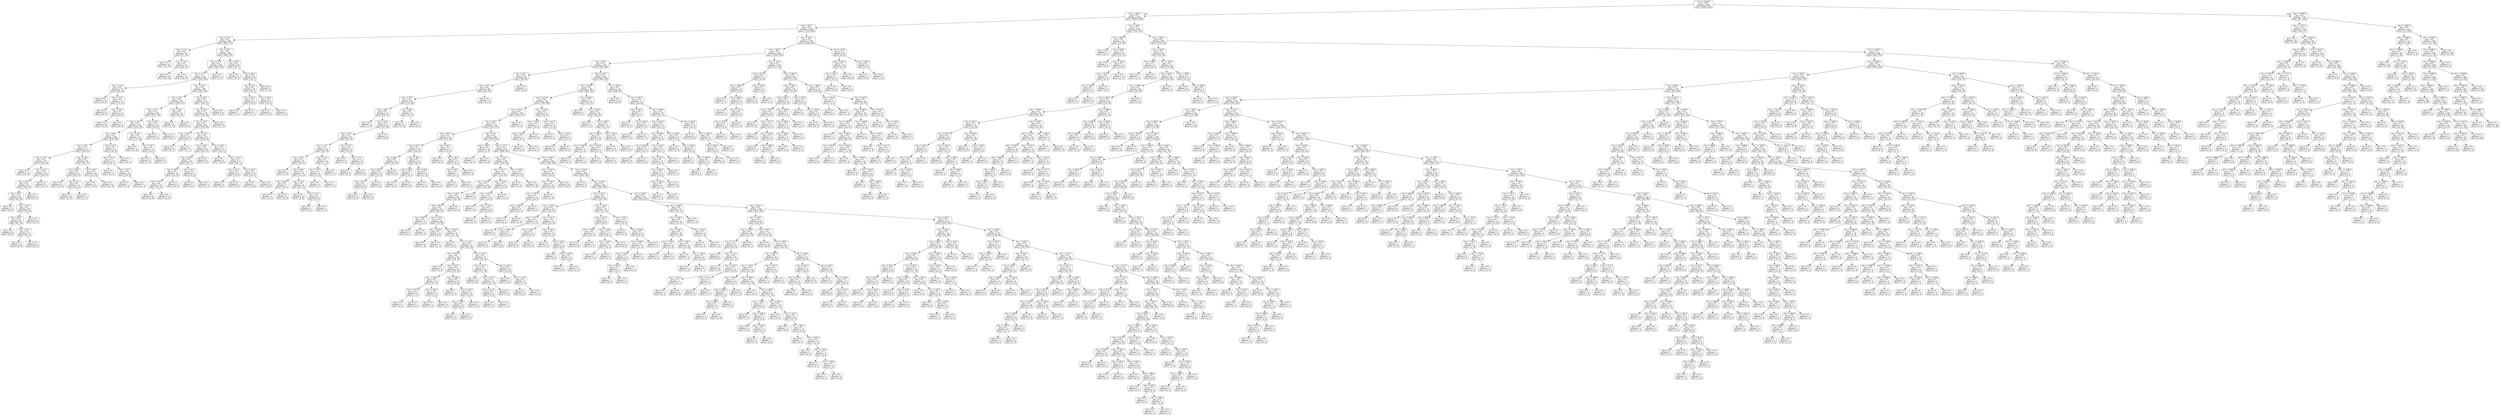 digraph Tree {
node [shape=box, style="rounded", color="black", fontname=helvetica] ;
edge [fontname=helvetica] ;
0 [label="rain <= 1649.5\ngini = 0.5\nsamples = 3344\nvalue = [2596, 2613]"] ;
1 [label="rain <= 436.5\ngini = 0.5\nsamples = 2614\nvalue = [2499, 1588]"] ;
0 -> 1 [labeldistance=2.5, labelangle=45, headlabel="True"] ;
2 [label="rain <= 65.5\ngini = 0.4\nsamples = 1658\nvalue = [1753, 836]"] ;
1 -> 2 ;
3 [label="rain <= 13.5\ngini = 0.4\nsamples = 580\nvalue = [663, 272]"] ;
2 -> 3 ;
4 [label="rain <= 11.5\ngini = 0.5\nsamples = 82\nvalue = [77, 56]"] ;
3 -> 4 ;
5 [label="gini = 0.5\nsamples = 41\nvalue = [41, 29]"] ;
4 -> 5 ;
6 [label="rain <= 12.5\ngini = 0.5\nsamples = 41\nvalue = [36, 27]"] ;
4 -> 6 ;
7 [label="gini = 0.5\nsamples = 20\nvalue = [16, 12]"] ;
6 -> 7 ;
8 [label="gini = 0.5\nsamples = 21\nvalue = [20, 15]"] ;
6 -> 8 ;
9 [label="rain <= 58.5\ngini = 0.4\nsamples = 498\nvalue = [586, 216]"] ;
3 -> 9 ;
10 [label="rain <= 57.5\ngini = 0.4\nsamples = 460\nvalue = [531, 209]"] ;
9 -> 10 ;
11 [label="rain <= 17.5\ngini = 0.4\nsamples = 454\nvalue = [530, 204]"] ;
10 -> 11 ;
12 [label="rain <= 14.5\ngini = 0.3\nsamples = 74\nvalue = [94, 22]"] ;
11 -> 12 ;
13 [label="gini = 0.4\nsamples = 20\nvalue = [22, 9]"] ;
12 -> 13 ;
14 [label="rain <= 15.5\ngini = 0.3\nsamples = 54\nvalue = [72, 13]"] ;
12 -> 14 ;
15 [label="gini = 0.2\nsamples = 23\nvalue = [29, 4]"] ;
14 -> 15 ;
16 [label="rain <= 16.5\ngini = 0.3\nsamples = 31\nvalue = [43, 9]"] ;
14 -> 16 ;
17 [label="gini = 0.3\nsamples = 18\nvalue = [23, 5]"] ;
16 -> 17 ;
18 [label="gini = 0.3\nsamples = 13\nvalue = [20, 4]"] ;
16 -> 18 ;
19 [label="rain <= 41.5\ngini = 0.4\nsamples = 380\nvalue = [436, 182]"] ;
11 -> 19 ;
20 [label="rain <= 39.5\ngini = 0.4\nsamples = 263\nvalue = [288, 141]"] ;
19 -> 20 ;
21 [label="rain <= 37.5\ngini = 0.4\nsamples = 248\nvalue = [278, 125]"] ;
20 -> 21 ;
22 [label="rain <= 34.5\ngini = 0.4\nsamples = 230\nvalue = [250, 120]"] ;
21 -> 22 ;
23 [label="rain <= 30.5\ngini = 0.4\nsamples = 208\nvalue = [233, 100]"] ;
22 -> 23 ;
24 [label="rain <= 25.5\ngini = 0.4\nsamples = 177\nvalue = [189, 91]"] ;
23 -> 24 ;
25 [label="rain <= 18.5\ngini = 0.4\nsamples = 127\nvalue = [145, 54]"] ;
24 -> 25 ;
26 [label="gini = 0.5\nsamples = 15\nvalue = [15, 13]"] ;
25 -> 26 ;
27 [label="rain <= 24.5\ngini = 0.4\nsamples = 112\nvalue = [130, 41]"] ;
25 -> 27 ;
28 [label="rain <= 23.5\ngini = 0.4\nsamples = 91\nvalue = [103, 37]"] ;
27 -> 28 ;
29 [label="rain <= 19.5\ngini = 0.4\nsamples = 82\nvalue = [95, 30]"] ;
28 -> 29 ;
30 [label="gini = 0.4\nsamples = 13\nvalue = [16, 7]"] ;
29 -> 30 ;
31 [label="rain <= 22.5\ngini = 0.3\nsamples = 69\nvalue = [79, 23]"] ;
29 -> 31 ;
32 [label="rain <= 20.5\ngini = 0.3\nsamples = 59\nvalue = [67, 18]"] ;
31 -> 32 ;
33 [label="gini = 0.3\nsamples = 25\nvalue = [28, 7]"] ;
32 -> 33 ;
34 [label="rain <= 21.5\ngini = 0.3\nsamples = 34\nvalue = [39, 11]"] ;
32 -> 34 ;
35 [label="gini = 0.4\nsamples = 14\nvalue = [19, 6]"] ;
34 -> 35 ;
36 [label="gini = 0.3\nsamples = 20\nvalue = [20, 5]"] ;
34 -> 36 ;
37 [label="gini = 0.4\nsamples = 10\nvalue = [12, 5]"] ;
31 -> 37 ;
38 [label="gini = 0.5\nsamples = 9\nvalue = [8, 7]"] ;
28 -> 38 ;
39 [label="gini = 0.2\nsamples = 21\nvalue = [27, 4]"] ;
27 -> 39 ;
40 [label="rain <= 28.5\ngini = 0.5\nsamples = 50\nvalue = [44, 37]"] ;
24 -> 40 ;
41 [label="rain <= 26.5\ngini = 0.5\nsamples = 24\nvalue = [20, 21]"] ;
40 -> 41 ;
42 [label="gini = 0.5\nsamples = 11\nvalue = [10, 9]"] ;
41 -> 42 ;
43 [label="rain <= 27.5\ngini = 0.5\nsamples = 13\nvalue = [10, 12]"] ;
41 -> 43 ;
44 [label="gini = 0.5\nsamples = 10\nvalue = [8, 10]"] ;
43 -> 44 ;
45 [label="gini = 0.5\nsamples = 3\nvalue = [2, 2]"] ;
43 -> 45 ;
46 [label="rain <= 29.5\ngini = 0.5\nsamples = 26\nvalue = [24, 16]"] ;
40 -> 46 ;
47 [label="gini = 0.4\nsamples = 11\nvalue = [12, 6]"] ;
46 -> 47 ;
48 [label="gini = 0.5\nsamples = 15\nvalue = [12, 10]"] ;
46 -> 48 ;
49 [label="rain <= 33.5\ngini = 0.3\nsamples = 31\nvalue = [44, 9]"] ;
23 -> 49 ;
50 [label="rain <= 31.5\ngini = 0.3\nsamples = 24\nvalue = [29, 7]"] ;
49 -> 50 ;
51 [label="gini = 0.3\nsamples = 9\nvalue = [10, 2]"] ;
50 -> 51 ;
52 [label="rain <= 32.5\ngini = 0.3\nsamples = 15\nvalue = [19, 5]"] ;
50 -> 52 ;
53 [label="gini = 0.3\nsamples = 7\nvalue = [8, 2]"] ;
52 -> 53 ;
54 [label="gini = 0.3\nsamples = 8\nvalue = [11, 3]"] ;
52 -> 54 ;
55 [label="gini = 0.2\nsamples = 7\nvalue = [15, 2]"] ;
49 -> 55 ;
56 [label="rain <= 35.5\ngini = 0.5\nsamples = 22\nvalue = [17, 20]"] ;
22 -> 56 ;
57 [label="gini = 0.3\nsamples = 9\nvalue = [3, 15]"] ;
56 -> 57 ;
58 [label="rain <= 36.5\ngini = 0.4\nsamples = 13\nvalue = [14, 5]"] ;
56 -> 58 ;
59 [label="gini = 0.0\nsamples = 4\nvalue = [7, 0]"] ;
58 -> 59 ;
60 [label="gini = 0.5\nsamples = 9\nvalue = [7, 5]"] ;
58 -> 60 ;
61 [label="rain <= 38.5\ngini = 0.3\nsamples = 18\nvalue = [28, 5]"] ;
21 -> 61 ;
62 [label="gini = 0.3\nsamples = 9\nvalue = [12, 3]"] ;
61 -> 62 ;
63 [label="gini = 0.2\nsamples = 9\nvalue = [16, 2]"] ;
61 -> 63 ;
64 [label="rain <= 40.5\ngini = 0.5\nsamples = 15\nvalue = [10, 16]"] ;
20 -> 64 ;
65 [label="gini = 0.2\nsamples = 8\nvalue = [2, 12]"] ;
64 -> 65 ;
66 [label="gini = 0.4\nsamples = 7\nvalue = [8, 4]"] ;
64 -> 66 ;
67 [label="rain <= 56.5\ngini = 0.3\nsamples = 117\nvalue = [148, 41]"] ;
19 -> 67 ;
68 [label="rain <= 55.5\ngini = 0.3\nsamples = 107\nvalue = [140, 35]"] ;
67 -> 68 ;
69 [label="rain <= 43.5\ngini = 0.3\nsamples = 98\nvalue = [129, 35]"] ;
68 -> 69 ;
70 [label="rain <= 42.5\ngini = 0.2\nsamples = 15\nvalue = [25, 3]"] ;
69 -> 70 ;
71 [label="gini = 0.2\nsamples = 9\nvalue = [14, 2]"] ;
70 -> 71 ;
72 [label="gini = 0.2\nsamples = 6\nvalue = [11, 1]"] ;
70 -> 72 ;
73 [label="rain <= 49.5\ngini = 0.4\nsamples = 83\nvalue = [104, 32]"] ;
69 -> 73 ;
74 [label="rain <= 48.5\ngini = 0.4\nsamples = 48\nvalue = [56, 21]"] ;
73 -> 74 ;
75 [label="rain <= 46.5\ngini = 0.4\nsamples = 44\nvalue = [53, 17]"] ;
74 -> 75 ;
76 [label="rain <= 45.5\ngini = 0.4\nsamples = 33\nvalue = [40, 14]"] ;
75 -> 76 ;
77 [label="rain <= 44.5\ngini = 0.4\nsamples = 25\nvalue = [30, 10]"] ;
76 -> 77 ;
78 [label="gini = 0.4\nsamples = 14\nvalue = [17, 6]"] ;
77 -> 78 ;
79 [label="gini = 0.4\nsamples = 11\nvalue = [13, 4]"] ;
77 -> 79 ;
80 [label="gini = 0.4\nsamples = 8\nvalue = [10, 4]"] ;
76 -> 80 ;
81 [label="rain <= 47.5\ngini = 0.3\nsamples = 11\nvalue = [13, 3]"] ;
75 -> 81 ;
82 [label="gini = 0.3\nsamples = 7\nvalue = [8, 2]"] ;
81 -> 82 ;
83 [label="gini = 0.3\nsamples = 4\nvalue = [5, 1]"] ;
81 -> 83 ;
84 [label="gini = 0.5\nsamples = 4\nvalue = [3, 4]"] ;
74 -> 84 ;
85 [label="rain <= 50.5\ngini = 0.3\nsamples = 35\nvalue = [48, 11]"] ;
73 -> 85 ;
86 [label="gini = 0.0\nsamples = 8\nvalue = [10, 0]"] ;
85 -> 86 ;
87 [label="rain <= 53.0\ngini = 0.3\nsamples = 27\nvalue = [38, 11]"] ;
85 -> 87 ;
88 [label="rain <= 51.5\ngini = 0.4\nsamples = 12\nvalue = [15, 6]"] ;
87 -> 88 ;
89 [label="gini = 0.4\nsamples = 6\nvalue = [6, 3]"] ;
88 -> 89 ;
90 [label="gini = 0.4\nsamples = 6\nvalue = [9, 3]"] ;
88 -> 90 ;
91 [label="rain <= 54.5\ngini = 0.3\nsamples = 15\nvalue = [23, 5]"] ;
87 -> 91 ;
92 [label="gini = 0.0\nsamples = 5\nvalue = [10, 0]"] ;
91 -> 92 ;
93 [label="gini = 0.4\nsamples = 10\nvalue = [13, 5]"] ;
91 -> 93 ;
94 [label="gini = 0.0\nsamples = 9\nvalue = [11, 0]"] ;
68 -> 94 ;
95 [label="gini = 0.5\nsamples = 10\nvalue = [8, 6]"] ;
67 -> 95 ;
96 [label="gini = 0.3\nsamples = 6\nvalue = [1, 5]"] ;
10 -> 96 ;
97 [label="rain <= 60.5\ngini = 0.2\nsamples = 38\nvalue = [55, 7]"] ;
9 -> 97 ;
98 [label="gini = 0.0\nsamples = 8\nvalue = [15, 0]"] ;
97 -> 98 ;
99 [label="rain <= 64.5\ngini = 0.3\nsamples = 30\nvalue = [40, 7]"] ;
97 -> 99 ;
100 [label="rain <= 62.5\ngini = 0.3\nsamples = 25\nvalue = [33, 7]"] ;
99 -> 100 ;
101 [label="rain <= 61.5\ngini = 0.2\nsamples = 15\nvalue = [18, 2]"] ;
100 -> 101 ;
102 [label="gini = 0.2\nsamples = 7\nvalue = [7, 1]"] ;
101 -> 102 ;
103 [label="gini = 0.2\nsamples = 8\nvalue = [11, 1]"] ;
101 -> 103 ;
104 [label="rain <= 63.5\ngini = 0.4\nsamples = 10\nvalue = [15, 5]"] ;
100 -> 104 ;
105 [label="gini = 0.4\nsamples = 6\nvalue = [10, 3]"] ;
104 -> 105 ;
106 [label="gini = 0.4\nsamples = 4\nvalue = [5, 2]"] ;
104 -> 106 ;
107 [label="gini = 0.0\nsamples = 5\nvalue = [7, 0]"] ;
99 -> 107 ;
108 [label="rain <= 416.5\ngini = 0.4\nsamples = 1078\nvalue = [1090, 564]"] ;
2 -> 108 ;
109 [label="rain <= 367.0\ngini = 0.5\nsamples = 1052\nvalue = [1056, 558]"] ;
108 -> 109 ;
110 [label="rain <= 83.5\ngini = 0.4\nsamples = 952\nvalue = [979, 494]"] ;
109 -> 110 ;
111 [label="rain <= 82.5\ngini = 0.5\nsamples = 92\nvalue = [84, 65]"] ;
110 -> 111 ;
112 [label="rain <= 81.5\ngini = 0.5\nsamples = 89\nvalue = [84, 59]"] ;
111 -> 112 ;
113 [label="rain <= 79.5\ngini = 0.5\nsamples = 81\nvalue = [72, 56]"] ;
112 -> 113 ;
114 [label="rain <= 66.5\ngini = 0.5\nsamples = 72\nvalue = [69, 44]"] ;
113 -> 114 ;
115 [label="gini = 0.4\nsamples = 5\nvalue = [2, 5]"] ;
114 -> 115 ;
116 [label="rain <= 78.5\ngini = 0.5\nsamples = 67\nvalue = [67, 39]"] ;
114 -> 116 ;
117 [label="rain <= 75.5\ngini = 0.5\nsamples = 59\nvalue = [62, 33]"] ;
116 -> 117 ;
118 [label="rain <= 72.5\ngini = 0.5\nsamples = 44\nvalue = [43, 29]"] ;
117 -> 118 ;
119 [label="rain <= 67.5\ngini = 0.4\nsamples = 31\nvalue = [36, 17]"] ;
118 -> 119 ;
120 [label="gini = 0.5\nsamples = 6\nvalue = [4, 4]"] ;
119 -> 120 ;
121 [label="rain <= 69.5\ngini = 0.4\nsamples = 25\nvalue = [32, 13]"] ;
119 -> 121 ;
122 [label="rain <= 68.5\ngini = 0.2\nsamples = 7\nvalue = [10, 1]"] ;
121 -> 122 ;
123 [label="gini = 0.3\nsamples = 4\nvalue = [4, 1]"] ;
122 -> 123 ;
124 [label="gini = 0.0\nsamples = 3\nvalue = [6, 0]"] ;
122 -> 124 ;
125 [label="rain <= 70.5\ngini = 0.5\nsamples = 18\nvalue = [22, 12]"] ;
121 -> 125 ;
126 [label="gini = 0.5\nsamples = 10\nvalue = [9, 8]"] ;
125 -> 126 ;
127 [label="rain <= 71.5\ngini = 0.4\nsamples = 8\nvalue = [13, 4]"] ;
125 -> 127 ;
128 [label="gini = 0.2\nsamples = 4\nvalue = [9, 1]"] ;
127 -> 128 ;
129 [label="gini = 0.5\nsamples = 4\nvalue = [4, 3]"] ;
127 -> 129 ;
130 [label="rain <= 74.5\ngini = 0.5\nsamples = 13\nvalue = [7, 12]"] ;
118 -> 130 ;
131 [label="rain <= 73.5\ngini = 0.4\nsamples = 6\nvalue = [2, 5]"] ;
130 -> 131 ;
132 [label="gini = 0.5\nsamples = 2\nvalue = [1, 1]"] ;
131 -> 132 ;
133 [label="gini = 0.3\nsamples = 4\nvalue = [1, 4]"] ;
131 -> 133 ;
134 [label="gini = 0.5\nsamples = 7\nvalue = [5, 7]"] ;
130 -> 134 ;
135 [label="rain <= 76.5\ngini = 0.3\nsamples = 15\nvalue = [19, 4]"] ;
117 -> 135 ;
136 [label="gini = 0.0\nsamples = 5\nvalue = [7, 0]"] ;
135 -> 136 ;
137 [label="rain <= 77.5\ngini = 0.4\nsamples = 10\nvalue = [12, 4]"] ;
135 -> 137 ;
138 [label="gini = 0.4\nsamples = 4\nvalue = [6, 2]"] ;
137 -> 138 ;
139 [label="gini = 0.4\nsamples = 6\nvalue = [6, 2]"] ;
137 -> 139 ;
140 [label="gini = 0.5\nsamples = 8\nvalue = [5, 6]"] ;
116 -> 140 ;
141 [label="rain <= 80.5\ngini = 0.3\nsamples = 9\nvalue = [3, 12]"] ;
113 -> 141 ;
142 [label="gini = 0.3\nsamples = 8\nvalue = [3, 11]"] ;
141 -> 142 ;
143 [label="gini = 0.0\nsamples = 1\nvalue = [0, 1]"] ;
141 -> 143 ;
144 [label="gini = 0.3\nsamples = 8\nvalue = [12, 3]"] ;
112 -> 144 ;
145 [label="gini = 0.0\nsamples = 3\nvalue = [0, 6]"] ;
111 -> 145 ;
146 [label="rain <= 334.5\ngini = 0.4\nsamples = 860\nvalue = [895, 429]"] ;
110 -> 146 ;
147 [label="rain <= 324.5\ngini = 0.4\nsamples = 784\nvalue = [807, 401]"] ;
146 -> 147 ;
148 [label="rain <= 313.5\ngini = 0.4\nsamples = 761\nvalue = [789, 380]"] ;
147 -> 148 ;
149 [label="rain <= 312.5\ngini = 0.4\nsamples = 740\nvalue = [760, 374]"] ;
148 -> 149 ;
150 [label="rain <= 95.5\ngini = 0.4\nsamples = 739\nvalue = [760, 371]"] ;
149 -> 150 ;
151 [label="rain <= 91.5\ngini = 0.4\nsamples = 52\nvalue = [57, 18]"] ;
150 -> 151 ;
152 [label="rain <= 87.5\ngini = 0.4\nsamples = 35\nvalue = [34, 15]"] ;
151 -> 152 ;
153 [label="rain <= 86.5\ngini = 0.5\nsamples = 22\nvalue = [18, 10]"] ;
152 -> 153 ;
154 [label="rain <= 85.5\ngini = 0.4\nsamples = 13\nvalue = [12, 6]"] ;
153 -> 154 ;
155 [label="rain <= 84.5\ngini = 0.5\nsamples = 11\nvalue = [10, 6]"] ;
154 -> 155 ;
156 [label="gini = 0.5\nsamples = 6\nvalue = [5, 3]"] ;
155 -> 156 ;
157 [label="gini = 0.5\nsamples = 5\nvalue = [5, 3]"] ;
155 -> 157 ;
158 [label="gini = 0.0\nsamples = 2\nvalue = [2, 0]"] ;
154 -> 158 ;
159 [label="gini = 0.5\nsamples = 9\nvalue = [6, 4]"] ;
153 -> 159 ;
160 [label="rain <= 89.5\ngini = 0.4\nsamples = 13\nvalue = [16, 5]"] ;
152 -> 160 ;
161 [label="rain <= 88.5\ngini = 0.2\nsamples = 7\nvalue = [9, 1]"] ;
160 -> 161 ;
162 [label="gini = 0.3\nsamples = 4\nvalue = [4, 1]"] ;
161 -> 162 ;
163 [label="gini = 0.0\nsamples = 3\nvalue = [5, 0]"] ;
161 -> 163 ;
164 [label="rain <= 90.5\ngini = 0.5\nsamples = 6\nvalue = [7, 4]"] ;
160 -> 164 ;
165 [label="gini = 0.4\nsamples = 3\nvalue = [5, 2]"] ;
164 -> 165 ;
166 [label="gini = 0.5\nsamples = 3\nvalue = [2, 2]"] ;
164 -> 166 ;
167 [label="rain <= 92.5\ngini = 0.2\nsamples = 17\nvalue = [23, 3]"] ;
151 -> 167 ;
168 [label="gini = 0.3\nsamples = 6\nvalue = [9, 2]"] ;
167 -> 168 ;
169 [label="rain <= 94.5\ngini = 0.1\nsamples = 11\nvalue = [14, 1]"] ;
167 -> 169 ;
170 [label="rain <= 93.5\ngini = 0.2\nsamples = 7\nvalue = [9, 1]"] ;
169 -> 170 ;
171 [label="gini = 0.0\nsamples = 3\nvalue = [4, 0]"] ;
170 -> 171 ;
172 [label="gini = 0.3\nsamples = 4\nvalue = [5, 1]"] ;
170 -> 172 ;
173 [label="gini = 0.0\nsamples = 4\nvalue = [5, 0]"] ;
169 -> 173 ;
174 [label="rain <= 97.5\ngini = 0.4\nsamples = 687\nvalue = [703, 353]"] ;
150 -> 174 ;
175 [label="rain <= 96.5\ngini = 0.5\nsamples = 10\nvalue = [5, 9]"] ;
174 -> 175 ;
176 [label="gini = 0.5\nsamples = 7\nvalue = [5, 4]"] ;
175 -> 176 ;
177 [label="gini = 0.0\nsamples = 3\nvalue = [0, 5]"] ;
175 -> 177 ;
178 [label="rain <= 127.5\ngini = 0.4\nsamples = 677\nvalue = [698, 344]"] ;
174 -> 178 ;
179 [label="rain <= 125.5\ngini = 0.5\nsamples = 148\nvalue = [139, 85]"] ;
178 -> 179 ;
180 [label="rain <= 121.5\ngini = 0.4\nsamples = 127\nvalue = [130, 61]"] ;
179 -> 180 ;
181 [label="rain <= 120.5\ngini = 0.5\nsamples = 107\nvalue = [103, 58]"] ;
180 -> 181 ;
182 [label="rain <= 118.5\ngini = 0.4\nsamples = 102\nvalue = [102, 51]"] ;
181 -> 182 ;
183 [label="rain <= 99.5\ngini = 0.5\nsamples = 95\nvalue = [90, 51]"] ;
182 -> 183 ;
184 [label="rain <= 98.5\ngini = 0.3\nsamples = 9\nvalue = [11, 2]"] ;
183 -> 184 ;
185 [label="gini = 0.4\nsamples = 6\nvalue = [6, 2]"] ;
184 -> 185 ;
186 [label="gini = 0.0\nsamples = 3\nvalue = [5, 0]"] ;
184 -> 186 ;
187 [label="rain <= 101.5\ngini = 0.5\nsamples = 86\nvalue = [79, 49]"] ;
183 -> 187 ;
188 [label="rain <= 100.5\ngini = 0.5\nsamples = 11\nvalue = [8, 9]"] ;
187 -> 188 ;
189 [label="gini = 0.5\nsamples = 8\nvalue = [7, 5]"] ;
188 -> 189 ;
190 [label="gini = 0.3\nsamples = 3\nvalue = [1, 4]"] ;
188 -> 190 ;
191 [label="rain <= 102.5\ngini = 0.5\nsamples = 75\nvalue = [71, 40]"] ;
187 -> 191 ;
192 [label="gini = 0.0\nsamples = 2\nvalue = [4, 0]"] ;
191 -> 192 ;
193 [label="rain <= 111.5\ngini = 0.5\nsamples = 73\nvalue = [67, 40]"] ;
191 -> 193 ;
194 [label="rain <= 103.5\ngini = 0.4\nsamples = 36\nvalue = [38, 18]"] ;
193 -> 194 ;
195 [label="gini = 0.5\nsamples = 2\nvalue = [3, 3]"] ;
194 -> 195 ;
196 [label="rain <= 107.5\ngini = 0.4\nsamples = 34\nvalue = [35, 15]"] ;
194 -> 196 ;
197 [label="rain <= 105.5\ngini = 0.5\nsamples = 12\nvalue = [11, 6]"] ;
196 -> 197 ;
198 [label="rain <= 104.5\ngini = 0.4\nsamples = 6\nvalue = [7, 3]"] ;
197 -> 198 ;
199 [label="gini = 0.4\nsamples = 3\nvalue = [4, 2]"] ;
198 -> 199 ;
200 [label="gini = 0.4\nsamples = 3\nvalue = [3, 1]"] ;
198 -> 200 ;
201 [label="rain <= 106.5\ngini = 0.5\nsamples = 6\nvalue = [4, 3]"] ;
197 -> 201 ;
202 [label="gini = 0.5\nsamples = 2\nvalue = [1, 1]"] ;
201 -> 202 ;
203 [label="gini = 0.5\nsamples = 4\nvalue = [3, 2]"] ;
201 -> 203 ;
204 [label="rain <= 108.5\ngini = 0.4\nsamples = 22\nvalue = [24, 9]"] ;
196 -> 204 ;
205 [label="gini = 0.3\nsamples = 7\nvalue = [11, 3]"] ;
204 -> 205 ;
206 [label="rain <= 110.5\ngini = 0.4\nsamples = 15\nvalue = [13, 6]"] ;
204 -> 206 ;
207 [label="rain <= 109.5\ngini = 0.4\nsamples = 10\nvalue = [8, 4]"] ;
206 -> 207 ;
208 [label="gini = 0.4\nsamples = 5\nvalue = [4, 2]"] ;
207 -> 208 ;
209 [label="gini = 0.4\nsamples = 5\nvalue = [4, 2]"] ;
207 -> 209 ;
210 [label="gini = 0.4\nsamples = 5\nvalue = [5, 2]"] ;
206 -> 210 ;
211 [label="rain <= 115.5\ngini = 0.5\nsamples = 37\nvalue = [29, 22]"] ;
193 -> 211 ;
212 [label="rain <= 112.5\ngini = 0.5\nsamples = 25\nvalue = [17, 18]"] ;
211 -> 212 ;
213 [label="gini = 0.5\nsamples = 11\nvalue = [5, 8]"] ;
212 -> 213 ;
214 [label="rain <= 114.5\ngini = 0.5\nsamples = 14\nvalue = [12, 10]"] ;
212 -> 214 ;
215 [label="rain <= 113.5\ngini = 0.5\nsamples = 11\nvalue = [9, 6]"] ;
214 -> 215 ;
216 [label="gini = 0.5\nsamples = 4\nvalue = [2, 2]"] ;
215 -> 216 ;
217 [label="gini = 0.5\nsamples = 7\nvalue = [7, 4]"] ;
215 -> 217 ;
218 [label="gini = 0.5\nsamples = 3\nvalue = [3, 4]"] ;
214 -> 218 ;
219 [label="rain <= 116.5\ngini = 0.4\nsamples = 12\nvalue = [12, 4]"] ;
211 -> 219 ;
220 [label="gini = 0.0\nsamples = 4\nvalue = [5, 0]"] ;
219 -> 220 ;
221 [label="rain <= 117.5\ngini = 0.5\nsamples = 8\nvalue = [7, 4]"] ;
219 -> 221 ;
222 [label="gini = 0.5\nsamples = 5\nvalue = [4, 3]"] ;
221 -> 222 ;
223 [label="gini = 0.4\nsamples = 3\nvalue = [3, 1]"] ;
221 -> 223 ;
224 [label="gini = 0.0\nsamples = 7\nvalue = [12, 0]"] ;
182 -> 224 ;
225 [label="gini = 0.2\nsamples = 5\nvalue = [1, 7]"] ;
181 -> 225 ;
226 [label="rain <= 124.5\ngini = 0.2\nsamples = 20\nvalue = [27, 3]"] ;
180 -> 226 ;
227 [label="rain <= 122.5\ngini = 0.3\nsamples = 13\nvalue = [16, 3]"] ;
226 -> 227 ;
228 [label="gini = 0.0\nsamples = 1\nvalue = [1, 0]"] ;
227 -> 228 ;
229 [label="rain <= 123.5\ngini = 0.3\nsamples = 12\nvalue = [15, 3]"] ;
227 -> 229 ;
230 [label="gini = 0.3\nsamples = 8\nvalue = [11, 2]"] ;
229 -> 230 ;
231 [label="gini = 0.3\nsamples = 4\nvalue = [4, 1]"] ;
229 -> 231 ;
232 [label="gini = 0.0\nsamples = 7\nvalue = [11, 0]"] ;
226 -> 232 ;
233 [label="rain <= 126.5\ngini = 0.4\nsamples = 21\nvalue = [9, 24]"] ;
179 -> 233 ;
234 [label="gini = 0.4\nsamples = 2\nvalue = [1, 2]"] ;
233 -> 234 ;
235 [label="gini = 0.4\nsamples = 19\nvalue = [8, 22]"] ;
233 -> 235 ;
236 [label="rain <= 135.5\ngini = 0.4\nsamples = 529\nvalue = [559, 259]"] ;
178 -> 236 ;
237 [label="rain <= 131.5\ngini = 0.2\nsamples = 30\nvalue = [39, 6]"] ;
236 -> 237 ;
238 [label="rain <= 130.5\ngini = 0.4\nsamples = 16\nvalue = [20, 6]"] ;
237 -> 238 ;
239 [label="rain <= 129.5\ngini = 0.2\nsamples = 13\nvalue = [18, 3]"] ;
238 -> 239 ;
240 [label="rain <= 128.5\ngini = 0.2\nsamples = 6\nvalue = [10, 1]"] ;
239 -> 240 ;
241 [label="gini = 0.2\nsamples = 5\nvalue = [8, 1]"] ;
240 -> 241 ;
242 [label="gini = 0.0\nsamples = 1\nvalue = [2, 0]"] ;
240 -> 242 ;
243 [label="gini = 0.3\nsamples = 7\nvalue = [8, 2]"] ;
239 -> 243 ;
244 [label="gini = 0.5\nsamples = 3\nvalue = [2, 3]"] ;
238 -> 244 ;
245 [label="gini = 0.0\nsamples = 14\nvalue = [19, 0]"] ;
237 -> 245 ;
246 [label="rain <= 136.5\ngini = 0.4\nsamples = 499\nvalue = [520, 253]"] ;
236 -> 246 ;
247 [label="gini = 0.0\nsamples = 3\nvalue = [0, 5]"] ;
246 -> 247 ;
248 [label="rain <= 160.5\ngini = 0.4\nsamples = 496\nvalue = [520, 248]"] ;
246 -> 248 ;
249 [label="rain <= 145.5\ngini = 0.4\nsamples = 83\nvalue = [105, 36]"] ;
248 -> 249 ;
250 [label="rain <= 139.5\ngini = 0.5\nsamples = 34\nvalue = [34, 22]"] ;
249 -> 250 ;
251 [label="rain <= 137.5\ngini = 0.3\nsamples = 10\nvalue = [15, 4]"] ;
250 -> 251 ;
252 [label="gini = 0.0\nsamples = 3\nvalue = [5, 0]"] ;
251 -> 252 ;
253 [label="rain <= 138.5\ngini = 0.4\nsamples = 7\nvalue = [10, 4]"] ;
251 -> 253 ;
254 [label="gini = 0.5\nsamples = 5\nvalue = [5, 4]"] ;
253 -> 254 ;
255 [label="gini = 0.0\nsamples = 2\nvalue = [5, 0]"] ;
253 -> 255 ;
256 [label="rain <= 141.5\ngini = 0.5\nsamples = 24\nvalue = [19, 18]"] ;
250 -> 256 ;
257 [label="rain <= 140.5\ngini = 0.5\nsamples = 11\nvalue = [10, 7]"] ;
256 -> 257 ;
258 [label="gini = 0.5\nsamples = 6\nvalue = [5, 4]"] ;
257 -> 258 ;
259 [label="gini = 0.5\nsamples = 5\nvalue = [5, 3]"] ;
257 -> 259 ;
260 [label="rain <= 142.5\ngini = 0.5\nsamples = 13\nvalue = [9, 11]"] ;
256 -> 260 ;
261 [label="gini = 0.4\nsamples = 2\nvalue = [1, 2]"] ;
260 -> 261 ;
262 [label="rain <= 143.5\ngini = 0.5\nsamples = 11\nvalue = [8, 9]"] ;
260 -> 262 ;
263 [label="gini = 0.5\nsamples = 5\nvalue = [4, 4]"] ;
262 -> 263 ;
264 [label="rain <= 144.5\ngini = 0.5\nsamples = 6\nvalue = [4, 5]"] ;
262 -> 264 ;
265 [label="gini = 0.5\nsamples = 3\nvalue = [2, 3]"] ;
264 -> 265 ;
266 [label="gini = 0.5\nsamples = 3\nvalue = [2, 2]"] ;
264 -> 266 ;
267 [label="rain <= 152.5\ngini = 0.3\nsamples = 49\nvalue = [71, 14]"] ;
249 -> 267 ;
268 [label="rain <= 147.5\ngini = 0.2\nsamples = 26\nvalue = [40, 5]"] ;
267 -> 268 ;
269 [label="rain <= 146.5\ngini = 0.4\nsamples = 9\nvalue = [10, 3]"] ;
268 -> 269 ;
270 [label="gini = 0.0\nsamples = 5\nvalue = [9, 0]"] ;
269 -> 270 ;
271 [label="gini = 0.4\nsamples = 4\nvalue = [1, 3]"] ;
269 -> 271 ;
272 [label="rain <= 150.5\ngini = 0.1\nsamples = 17\nvalue = [30, 2]"] ;
268 -> 272 ;
273 [label="rain <= 149.5\ngini = 0.2\nsamples = 11\nvalue = [16, 2]"] ;
272 -> 273 ;
274 [label="gini = 0.0\nsamples = 7\nvalue = [13, 0]"] ;
273 -> 274 ;
275 [label="gini = 0.5\nsamples = 4\nvalue = [3, 2]"] ;
273 -> 275 ;
276 [label="gini = 0.0\nsamples = 6\nvalue = [14, 0]"] ;
272 -> 276 ;
277 [label="rain <= 153.5\ngini = 0.3\nsamples = 23\nvalue = [31, 9]"] ;
267 -> 277 ;
278 [label="gini = 0.5\nsamples = 4\nvalue = [3, 5]"] ;
277 -> 278 ;
279 [label="rain <= 159.5\ngini = 0.2\nsamples = 19\nvalue = [28, 4]"] ;
277 -> 279 ;
280 [label="rain <= 158.0\ngini = 0.3\nsamples = 16\nvalue = [21, 4]"] ;
279 -> 280 ;
281 [label="rain <= 155.5\ngini = 0.2\nsamples = 14\nvalue = [20, 2]"] ;
280 -> 281 ;
282 [label="rain <= 154.5\ngini = 0.3\nsamples = 7\nvalue = [9, 2]"] ;
281 -> 282 ;
283 [label="gini = 0.2\nsamples = 4\nvalue = [6, 1]"] ;
282 -> 283 ;
284 [label="gini = 0.4\nsamples = 3\nvalue = [3, 1]"] ;
282 -> 284 ;
285 [label="gini = 0.0\nsamples = 7\nvalue = [11, 0]"] ;
281 -> 285 ;
286 [label="gini = 0.4\nsamples = 2\nvalue = [1, 2]"] ;
280 -> 286 ;
287 [label="gini = 0.0\nsamples = 3\nvalue = [7, 0]"] ;
279 -> 287 ;
288 [label="rain <= 169.5\ngini = 0.4\nsamples = 413\nvalue = [415, 212]"] ;
248 -> 288 ;
289 [label="rain <= 168.5\ngini = 0.4\nsamples = 27\nvalue = [14, 27]"] ;
288 -> 289 ;
290 [label="rain <= 166.5\ngini = 0.5\nsamples = 24\nvalue = [14, 22]"] ;
289 -> 290 ;
291 [label="rain <= 162.5\ngini = 0.4\nsamples = 18\nvalue = [9, 19]"] ;
290 -> 291 ;
292 [label="rain <= 161.5\ngini = 0.4\nsamples = 8\nvalue = [3, 9]"] ;
291 -> 292 ;
293 [label="gini = 0.4\nsamples = 2\nvalue = [1, 2]"] ;
292 -> 293 ;
294 [label="gini = 0.3\nsamples = 6\nvalue = [2, 7]"] ;
292 -> 294 ;
295 [label="rain <= 164.0\ngini = 0.5\nsamples = 10\nvalue = [6, 10]"] ;
291 -> 295 ;
296 [label="gini = 0.4\nsamples = 2\nvalue = [2, 1]"] ;
295 -> 296 ;
297 [label="rain <= 165.5\ngini = 0.4\nsamples = 8\nvalue = [4, 9]"] ;
295 -> 297 ;
298 [label="gini = 0.4\nsamples = 2\nvalue = [1, 2]"] ;
297 -> 298 ;
299 [label="gini = 0.4\nsamples = 6\nvalue = [3, 7]"] ;
297 -> 299 ;
300 [label="rain <= 167.5\ngini = 0.5\nsamples = 6\nvalue = [5, 3]"] ;
290 -> 300 ;
301 [label="gini = 0.0\nsamples = 3\nvalue = [4, 0]"] ;
300 -> 301 ;
302 [label="gini = 0.4\nsamples = 3\nvalue = [1, 3]"] ;
300 -> 302 ;
303 [label="gini = 0.0\nsamples = 3\nvalue = [0, 5]"] ;
289 -> 303 ;
304 [label="rain <= 222.5\ngini = 0.4\nsamples = 386\nvalue = [401, 185]"] ;
288 -> 304 ;
305 [label="rain <= 179.5\ngini = 0.4\nsamples = 139\nvalue = [149, 51]"] ;
304 -> 305 ;
306 [label="rain <= 178.5\ngini = 0.5\nsamples = 29\nvalue = [25, 18]"] ;
305 -> 306 ;
307 [label="rain <= 171.5\ngini = 0.4\nsamples = 25\nvalue = [25, 11]"] ;
306 -> 307 ;
308 [label="gini = 0.0\nsamples = 5\nvalue = [8, 0]"] ;
307 -> 308 ;
309 [label="rain <= 172.5\ngini = 0.5\nsamples = 20\nvalue = [17, 11]"] ;
307 -> 309 ;
310 [label="gini = 0.3\nsamples = 8\nvalue = [2, 8]"] ;
309 -> 310 ;
311 [label="rain <= 176.5\ngini = 0.3\nsamples = 12\nvalue = [15, 3]"] ;
309 -> 311 ;
312 [label="rain <= 173.5\ngini = 0.2\nsamples = 7\nvalue = [11, 1]"] ;
311 -> 312 ;
313 [label="gini = 0.3\nsamples = 3\nvalue = [5, 1]"] ;
312 -> 313 ;
314 [label="gini = 0.0\nsamples = 4\nvalue = [6, 0]"] ;
312 -> 314 ;
315 [label="rain <= 177.5\ngini = 0.4\nsamples = 5\nvalue = [4, 2]"] ;
311 -> 315 ;
316 [label="gini = 0.4\nsamples = 3\nvalue = [3, 1]"] ;
315 -> 316 ;
317 [label="gini = 0.5\nsamples = 2\nvalue = [1, 1]"] ;
315 -> 317 ;
318 [label="gini = 0.0\nsamples = 4\nvalue = [0, 7]"] ;
306 -> 318 ;
319 [label="rain <= 187.5\ngini = 0.3\nsamples = 110\nvalue = [124, 33]"] ;
305 -> 319 ;
320 [label="gini = 0.0\nsamples = 20\nvalue = [28, 0]"] ;
319 -> 320 ;
321 [label="rain <= 209.0\ngini = 0.4\nsamples = 90\nvalue = [96, 33]"] ;
319 -> 321 ;
322 [label="rain <= 206.5\ngini = 0.5\nsamples = 49\nvalue = [43, 25]"] ;
321 -> 322 ;
323 [label="rain <= 193.5\ngini = 0.4\nsamples = 44\nvalue = [41, 20]"] ;
322 -> 323 ;
324 [label="rain <= 190.5\ngini = 0.3\nsamples = 13\nvalue = [14, 4]"] ;
323 -> 324 ;
325 [label="rain <= 189.5\ngini = 0.5\nsamples = 7\nvalue = [7, 4]"] ;
324 -> 325 ;
326 [label="rain <= 188.5\ngini = 0.3\nsamples = 6\nvalue = [7, 2]"] ;
325 -> 326 ;
327 [label="gini = 0.4\nsamples = 4\nvalue = [4, 2]"] ;
326 -> 327 ;
328 [label="gini = 0.0\nsamples = 2\nvalue = [3, 0]"] ;
326 -> 328 ;
329 [label="gini = 0.0\nsamples = 1\nvalue = [0, 2]"] ;
325 -> 329 ;
330 [label="gini = 0.0\nsamples = 6\nvalue = [7, 0]"] ;
324 -> 330 ;
331 [label="rain <= 194.5\ngini = 0.5\nsamples = 31\nvalue = [27, 16]"] ;
323 -> 331 ;
332 [label="gini = 0.0\nsamples = 2\nvalue = [0, 2]"] ;
331 -> 332 ;
333 [label="rain <= 198.5\ngini = 0.4\nsamples = 29\nvalue = [27, 14]"] ;
331 -> 333 ;
334 [label="rain <= 195.5\ngini = 0.4\nsamples = 11\nvalue = [10, 3]"] ;
333 -> 334 ;
335 [label="gini = 0.5\nsamples = 2\nvalue = [1, 1]"] ;
334 -> 335 ;
336 [label="rain <= 196.5\ngini = 0.3\nsamples = 9\nvalue = [9, 2]"] ;
334 -> 336 ;
337 [label="gini = 0.0\nsamples = 4\nvalue = [4, 0]"] ;
336 -> 337 ;
338 [label="rain <= 197.5\ngini = 0.4\nsamples = 5\nvalue = [5, 2]"] ;
336 -> 338 ;
339 [label="gini = 0.5\nsamples = 2\nvalue = [1, 1]"] ;
338 -> 339 ;
340 [label="gini = 0.3\nsamples = 3\nvalue = [4, 1]"] ;
338 -> 340 ;
341 [label="rain <= 200.5\ngini = 0.5\nsamples = 18\nvalue = [17, 11]"] ;
333 -> 341 ;
342 [label="gini = 0.0\nsamples = 3\nvalue = [0, 3]"] ;
341 -> 342 ;
343 [label="rain <= 201.5\ngini = 0.4\nsamples = 15\nvalue = [17, 8]"] ;
341 -> 343 ;
344 [label="gini = 0.0\nsamples = 4\nvalue = [6, 0]"] ;
343 -> 344 ;
345 [label="rain <= 202.5\ngini = 0.5\nsamples = 11\nvalue = [11, 8]"] ;
343 -> 345 ;
346 [label="gini = 0.0\nsamples = 1\nvalue = [0, 2]"] ;
345 -> 346 ;
347 [label="rain <= 203.5\ngini = 0.5\nsamples = 10\nvalue = [11, 6]"] ;
345 -> 347 ;
348 [label="gini = 0.0\nsamples = 1\nvalue = [2, 0]"] ;
347 -> 348 ;
349 [label="rain <= 204.5\ngini = 0.5\nsamples = 9\nvalue = [9, 6]"] ;
347 -> 349 ;
350 [label="gini = 0.4\nsamples = 3\nvalue = [2, 1]"] ;
349 -> 350 ;
351 [label="rain <= 205.5\ngini = 0.5\nsamples = 6\nvalue = [7, 5]"] ;
349 -> 351 ;
352 [label="gini = 0.5\nsamples = 2\nvalue = [1, 1]"] ;
351 -> 352 ;
353 [label="gini = 0.5\nsamples = 4\nvalue = [6, 4]"] ;
351 -> 353 ;
354 [label="rain <= 207.5\ngini = 0.4\nsamples = 5\nvalue = [2, 5]"] ;
322 -> 354 ;
355 [label="gini = 0.0\nsamples = 2\nvalue = [0, 3]"] ;
354 -> 355 ;
356 [label="gini = 0.5\nsamples = 3\nvalue = [2, 2]"] ;
354 -> 356 ;
357 [label="rain <= 218.0\ngini = 0.2\nsamples = 41\nvalue = [53, 8]"] ;
321 -> 357 ;
358 [label="rain <= 212.5\ngini = 0.1\nsamples = 25\nvalue = [36, 2]"] ;
357 -> 358 ;
359 [label="rain <= 211.5\ngini = 0.2\nsamples = 11\nvalue = [15, 2]"] ;
358 -> 359 ;
360 [label="gini = 0.0\nsamples = 7\nvalue = [13, 0]"] ;
359 -> 360 ;
361 [label="gini = 0.5\nsamples = 4\nvalue = [2, 2]"] ;
359 -> 361 ;
362 [label="gini = 0.0\nsamples = 14\nvalue = [21, 0]"] ;
358 -> 362 ;
363 [label="rain <= 219.5\ngini = 0.4\nsamples = 16\nvalue = [17, 6]"] ;
357 -> 363 ;
364 [label="gini = 0.3\nsamples = 5\nvalue = [1, 5]"] ;
363 -> 364 ;
365 [label="rain <= 220.5\ngini = 0.1\nsamples = 11\nvalue = [16, 1]"] ;
363 -> 365 ;
366 [label="gini = 0.0\nsamples = 5\nvalue = [9, 0]"] ;
365 -> 366 ;
367 [label="rain <= 221.5\ngini = 0.2\nsamples = 6\nvalue = [7, 1]"] ;
365 -> 367 ;
368 [label="gini = 0.2\nsamples = 5\nvalue = [6, 1]"] ;
367 -> 368 ;
369 [label="gini = 0.0\nsamples = 1\nvalue = [1, 0]"] ;
367 -> 369 ;
370 [label="rain <= 245.5\ngini = 0.5\nsamples = 247\nvalue = [252, 134]"] ;
304 -> 370 ;
371 [label="rain <= 243.5\ngini = 0.5\nsamples = 74\nvalue = [62, 48]"] ;
370 -> 371 ;
372 [label="rain <= 236.0\ngini = 0.4\nsamples = 56\nvalue = [56, 26]"] ;
371 -> 372 ;
373 [label="rain <= 226.5\ngini = 0.5\nsamples = 41\nvalue = [35, 23]"] ;
372 -> 373 ;
374 [label="rain <= 225.5\ngini = 0.5\nsamples = 12\nvalue = [8, 9]"] ;
373 -> 374 ;
375 [label="rain <= 223.5\ngini = 0.5\nsamples = 11\nvalue = [8, 7]"] ;
374 -> 375 ;
376 [label="gini = 0.5\nsamples = 3\nvalue = [2, 3]"] ;
375 -> 376 ;
377 [label="rain <= 224.5\ngini = 0.5\nsamples = 8\nvalue = [6, 4]"] ;
375 -> 377 ;
378 [label="gini = 0.0\nsamples = 1\nvalue = [2, 0]"] ;
377 -> 378 ;
379 [label="gini = 0.5\nsamples = 7\nvalue = [4, 4]"] ;
377 -> 379 ;
380 [label="gini = 0.0\nsamples = 1\nvalue = [0, 2]"] ;
374 -> 380 ;
381 [label="rain <= 231.0\ngini = 0.4\nsamples = 29\nvalue = [27, 14]"] ;
373 -> 381 ;
382 [label="rain <= 228.0\ngini = 0.4\nsamples = 18\nvalue = [17, 6]"] ;
381 -> 382 ;
383 [label="gini = 0.3\nsamples = 9\nvalue = [8, 2]"] ;
382 -> 383 ;
384 [label="rain <= 229.5\ngini = 0.4\nsamples = 9\nvalue = [9, 4]"] ;
382 -> 384 ;
385 [label="gini = 0.5\nsamples = 5\nvalue = [5, 3]"] ;
384 -> 385 ;
386 [label="gini = 0.3\nsamples = 4\nvalue = [4, 1]"] ;
384 -> 386 ;
387 [label="rain <= 232.5\ngini = 0.5\nsamples = 11\nvalue = [10, 8]"] ;
381 -> 387 ;
388 [label="gini = 0.0\nsamples = 1\nvalue = [0, 2]"] ;
387 -> 388 ;
389 [label="rain <= 233.5\ngini = 0.5\nsamples = 10\nvalue = [10, 6]"] ;
387 -> 389 ;
390 [label="gini = 0.5\nsamples = 4\nvalue = [3, 3]"] ;
389 -> 390 ;
391 [label="rain <= 234.5\ngini = 0.4\nsamples = 6\nvalue = [7, 3]"] ;
389 -> 391 ;
392 [label="gini = 0.4\nsamples = 3\nvalue = [2, 1]"] ;
391 -> 392 ;
393 [label="gini = 0.4\nsamples = 3\nvalue = [5, 2]"] ;
391 -> 393 ;
394 [label="rain <= 240.5\ngini = 0.2\nsamples = 15\nvalue = [21, 3]"] ;
372 -> 394 ;
395 [label="rain <= 238.5\ngini = 0.3\nsamples = 11\nvalue = [12, 3]"] ;
394 -> 395 ;
396 [label="gini = 0.0\nsamples = 4\nvalue = [5, 0]"] ;
395 -> 396 ;
397 [label="rain <= 239.5\ngini = 0.4\nsamples = 7\nvalue = [7, 3]"] ;
395 -> 397 ;
398 [label="gini = 0.4\nsamples = 3\nvalue = [3, 1]"] ;
397 -> 398 ;
399 [label="gini = 0.4\nsamples = 4\nvalue = [4, 2]"] ;
397 -> 399 ;
400 [label="gini = 0.0\nsamples = 4\nvalue = [9, 0]"] ;
394 -> 400 ;
401 [label="rain <= 244.5\ngini = 0.3\nsamples = 18\nvalue = [6, 22]"] ;
371 -> 401 ;
402 [label="gini = 0.4\nsamples = 13\nvalue = [6, 13]"] ;
401 -> 402 ;
403 [label="gini = 0.0\nsamples = 5\nvalue = [0, 9]"] ;
401 -> 403 ;
404 [label="rain <= 248.5\ngini = 0.4\nsamples = 173\nvalue = [190, 86]"] ;
370 -> 404 ;
405 [label="rain <= 247.5\ngini = 0.1\nsamples = 15\nvalue = [25, 2]"] ;
404 -> 405 ;
406 [label="rain <= 246.5\ngini = 0.2\nsamples = 8\nvalue = [13, 2]"] ;
405 -> 406 ;
407 [label="gini = 0.0\nsamples = 1\nvalue = [2, 0]"] ;
406 -> 407 ;
408 [label="gini = 0.3\nsamples = 7\nvalue = [11, 2]"] ;
406 -> 408 ;
409 [label="gini = 0.0\nsamples = 7\nvalue = [12, 0]"] ;
405 -> 409 ;
410 [label="rain <= 254.5\ngini = 0.4\nsamples = 158\nvalue = [165, 84]"] ;
404 -> 410 ;
411 [label="rain <= 252.5\ngini = 0.5\nsamples = 20\nvalue = [16, 17]"] ;
410 -> 411 ;
412 [label="rain <= 250.5\ngini = 0.5\nsamples = 17\nvalue = [16, 13]"] ;
411 -> 412 ;
413 [label="rain <= 249.5\ngini = 0.5\nsamples = 11\nvalue = [11, 7]"] ;
412 -> 413 ;
414 [label="gini = 0.5\nsamples = 9\nvalue = [8, 7]"] ;
413 -> 414 ;
415 [label="gini = 0.0\nsamples = 2\nvalue = [3, 0]"] ;
413 -> 415 ;
416 [label="rain <= 251.5\ngini = 0.5\nsamples = 6\nvalue = [5, 6]"] ;
412 -> 416 ;
417 [label="gini = 0.5\nsamples = 4\nvalue = [3, 5]"] ;
416 -> 417 ;
418 [label="gini = 0.4\nsamples = 2\nvalue = [2, 1]"] ;
416 -> 418 ;
419 [label="gini = 0.0\nsamples = 3\nvalue = [0, 4]"] ;
411 -> 419 ;
420 [label="rain <= 271.5\ngini = 0.4\nsamples = 138\nvalue = [149, 67]"] ;
410 -> 420 ;
421 [label="rain <= 267.5\ngini = 0.3\nsamples = 46\nvalue = [58, 13]"] ;
420 -> 421 ;
422 [label="rain <= 266.5\ngini = 0.4\nsamples = 32\nvalue = [38, 12]"] ;
421 -> 422 ;
423 [label="rain <= 261.5\ngini = 0.3\nsamples = 29\nvalue = [36, 7]"] ;
422 -> 423 ;
424 [label="rain <= 260.5\ngini = 0.2\nsamples = 19\nvalue = [27, 3]"] ;
423 -> 424 ;
425 [label="rain <= 259.0\ngini = 0.2\nsamples = 15\nvalue = [20, 3]"] ;
424 -> 425 ;
426 [label="rain <= 255.5\ngini = 0.2\nsamples = 10\nvalue = [11, 1]"] ;
425 -> 426 ;
427 [label="gini = 0.3\nsamples = 4\nvalue = [4, 1]"] ;
426 -> 427 ;
428 [label="gini = 0.0\nsamples = 6\nvalue = [7, 0]"] ;
426 -> 428 ;
429 [label="gini = 0.3\nsamples = 5\nvalue = [9, 2]"] ;
425 -> 429 ;
430 [label="gini = 0.0\nsamples = 4\nvalue = [7, 0]"] ;
424 -> 430 ;
431 [label="rain <= 263.0\ngini = 0.4\nsamples = 10\nvalue = [9, 4]"] ;
423 -> 431 ;
432 [label="gini = 0.4\nsamples = 5\nvalue = [2, 4]"] ;
431 -> 432 ;
433 [label="gini = 0.0\nsamples = 5\nvalue = [7, 0]"] ;
431 -> 433 ;
434 [label="gini = 0.4\nsamples = 3\nvalue = [2, 5]"] ;
422 -> 434 ;
435 [label="rain <= 269.5\ngini = 0.1\nsamples = 14\nvalue = [20, 1]"] ;
421 -> 435 ;
436 [label="rain <= 268.5\ngini = 0.2\nsamples = 7\nvalue = [10, 1]"] ;
435 -> 436 ;
437 [label="gini = 0.0\nsamples = 2\nvalue = [4, 0]"] ;
436 -> 437 ;
438 [label="gini = 0.2\nsamples = 5\nvalue = [6, 1]"] ;
436 -> 438 ;
439 [label="gini = 0.0\nsamples = 7\nvalue = [10, 0]"] ;
435 -> 439 ;
440 [label="rain <= 277.5\ngini = 0.5\nsamples = 92\nvalue = [91, 54]"] ;
420 -> 440 ;
441 [label="rain <= 275.5\ngini = 0.4\nsamples = 14\nvalue = [5, 16]"] ;
440 -> 441 ;
442 [label="rain <= 274.0\ngini = 0.5\nsamples = 7\nvalue = [4, 4]"] ;
441 -> 442 ;
443 [label="rain <= 272.5\ngini = 0.5\nsamples = 6\nvalue = [3, 4]"] ;
442 -> 443 ;
444 [label="gini = 0.4\nsamples = 2\nvalue = [1, 2]"] ;
443 -> 444 ;
445 [label="gini = 0.5\nsamples = 4\nvalue = [2, 2]"] ;
443 -> 445 ;
446 [label="gini = 0.0\nsamples = 1\nvalue = [1, 0]"] ;
442 -> 446 ;
447 [label="rain <= 276.5\ngini = 0.1\nsamples = 7\nvalue = [1, 12]"] ;
441 -> 447 ;
448 [label="gini = 0.3\nsamples = 4\nvalue = [1, 4]"] ;
447 -> 448 ;
449 [label="gini = 0.0\nsamples = 3\nvalue = [0, 8]"] ;
447 -> 449 ;
450 [label="rain <= 308.5\ngini = 0.4\nsamples = 78\nvalue = [86, 38]"] ;
440 -> 450 ;
451 [label="rain <= 302.5\ngini = 0.4\nsamples = 69\nvalue = [80, 32]"] ;
450 -> 451 ;
452 [label="rain <= 301.0\ngini = 0.4\nsamples = 60\nvalue = [62, 32]"] ;
451 -> 452 ;
453 [label="rain <= 292.5\ngini = 0.4\nsamples = 57\nvalue = [62, 28]"] ;
452 -> 453 ;
454 [label="rain <= 290.0\ngini = 0.5\nsamples = 37\nvalue = [35, 21]"] ;
453 -> 454 ;
455 [label="rain <= 279.5\ngini = 0.4\nsamples = 34\nvalue = [34, 15]"] ;
454 -> 455 ;
456 [label="rain <= 278.5\ngini = 0.3\nsamples = 13\nvalue = [17, 4]"] ;
455 -> 456 ;
457 [label="gini = 0.3\nsamples = 6\nvalue = [11, 2]"] ;
456 -> 457 ;
458 [label="gini = 0.4\nsamples = 7\nvalue = [6, 2]"] ;
456 -> 458 ;
459 [label="rain <= 284.5\ngini = 0.5\nsamples = 21\nvalue = [17, 11]"] ;
455 -> 459 ;
460 [label="rain <= 282.0\ngini = 0.4\nsamples = 5\nvalue = [2, 5]"] ;
459 -> 460 ;
461 [label="gini = 0.0\nsamples = 1\nvalue = [0, 1]"] ;
460 -> 461 ;
462 [label="gini = 0.4\nsamples = 4\nvalue = [2, 4]"] ;
460 -> 462 ;
463 [label="rain <= 285.5\ngini = 0.4\nsamples = 16\nvalue = [15, 6]"] ;
459 -> 463 ;
464 [label="gini = 0.0\nsamples = 3\nvalue = [6, 0]"] ;
463 -> 464 ;
465 [label="rain <= 286.5\ngini = 0.5\nsamples = 13\nvalue = [9, 6]"] ;
463 -> 465 ;
466 [label="gini = 0.0\nsamples = 1\nvalue = [0, 1]"] ;
465 -> 466 ;
467 [label="rain <= 287.5\ngini = 0.5\nsamples = 12\nvalue = [9, 5]"] ;
465 -> 467 ;
468 [label="gini = 0.4\nsamples = 7\nvalue = [6, 2]"] ;
467 -> 468 ;
469 [label="rain <= 288.5\ngini = 0.5\nsamples = 5\nvalue = [3, 3]"] ;
467 -> 469 ;
470 [label="gini = 0.5\nsamples = 2\nvalue = [1, 1]"] ;
469 -> 470 ;
471 [label="gini = 0.5\nsamples = 3\nvalue = [2, 2]"] ;
469 -> 471 ;
472 [label="rain <= 291.5\ngini = 0.2\nsamples = 3\nvalue = [1, 6]"] ;
454 -> 472 ;
473 [label="gini = 0.4\nsamples = 2\nvalue = [1, 3]"] ;
472 -> 473 ;
474 [label="gini = 0.0\nsamples = 1\nvalue = [0, 3]"] ;
472 -> 474 ;
475 [label="rain <= 294.5\ngini = 0.3\nsamples = 20\nvalue = [27, 7]"] ;
453 -> 475 ;
476 [label="gini = 0.0\nsamples = 7\nvalue = [15, 0]"] ;
475 -> 476 ;
477 [label="rain <= 295.5\ngini = 0.5\nsamples = 13\nvalue = [12, 7]"] ;
475 -> 477 ;
478 [label="gini = 0.0\nsamples = 3\nvalue = [0, 3]"] ;
477 -> 478 ;
479 [label="rain <= 297.5\ngini = 0.4\nsamples = 10\nvalue = [12, 4]"] ;
477 -> 479 ;
480 [label="gini = 0.0\nsamples = 3\nvalue = [4, 0]"] ;
479 -> 480 ;
481 [label="rain <= 299.5\ngini = 0.4\nsamples = 7\nvalue = [8, 4]"] ;
479 -> 481 ;
482 [label="rain <= 298.5\ngini = 0.5\nsamples = 6\nvalue = [7, 4]"] ;
481 -> 482 ;
483 [label="gini = 0.5\nsamples = 2\nvalue = [1, 1]"] ;
482 -> 483 ;
484 [label="gini = 0.4\nsamples = 4\nvalue = [6, 3]"] ;
482 -> 484 ;
485 [label="gini = 0.0\nsamples = 1\nvalue = [1, 0]"] ;
481 -> 485 ;
486 [label="gini = 0.0\nsamples = 3\nvalue = [0, 4]"] ;
452 -> 486 ;
487 [label="gini = 0.0\nsamples = 9\nvalue = [18, 0]"] ;
451 -> 487 ;
488 [label="rain <= 310.5\ngini = 0.5\nsamples = 9\nvalue = [6, 6]"] ;
450 -> 488 ;
489 [label="gini = 0.0\nsamples = 2\nvalue = [0, 2]"] ;
488 -> 489 ;
490 [label="rain <= 311.5\ngini = 0.5\nsamples = 7\nvalue = [6, 4]"] ;
488 -> 490 ;
491 [label="gini = 0.5\nsamples = 5\nvalue = [5, 3]"] ;
490 -> 491 ;
492 [label="gini = 0.5\nsamples = 2\nvalue = [1, 1]"] ;
490 -> 492 ;
493 [label="gini = 0.0\nsamples = 1\nvalue = [0, 3]"] ;
149 -> 493 ;
494 [label="rain <= 319.0\ngini = 0.3\nsamples = 21\nvalue = [29, 6]"] ;
148 -> 494 ;
495 [label="rain <= 316.5\ngini = 0.2\nsamples = 11\nvalue = [18, 2]"] ;
494 -> 495 ;
496 [label="rain <= 315.5\ngini = 0.3\nsamples = 7\nvalue = [9, 2]"] ;
495 -> 496 ;
497 [label="gini = 0.0\nsamples = 4\nvalue = [5, 0]"] ;
496 -> 497 ;
498 [label="gini = 0.4\nsamples = 3\nvalue = [4, 2]"] ;
496 -> 498 ;
499 [label="gini = 0.0\nsamples = 4\nvalue = [9, 0]"] ;
495 -> 499 ;
500 [label="rain <= 321.5\ngini = 0.4\nsamples = 10\nvalue = [11, 4]"] ;
494 -> 500 ;
501 [label="gini = 0.0\nsamples = 2\nvalue = [0, 2]"] ;
500 -> 501 ;
502 [label="rain <= 323.5\ngini = 0.3\nsamples = 8\nvalue = [11, 2]"] ;
500 -> 502 ;
503 [label="gini = 0.0\nsamples = 4\nvalue = [6, 0]"] ;
502 -> 503 ;
504 [label="gini = 0.4\nsamples = 4\nvalue = [5, 2]"] ;
502 -> 504 ;
505 [label="rain <= 326.5\ngini = 0.5\nsamples = 23\nvalue = [18, 21]"] ;
147 -> 505 ;
506 [label="gini = 0.0\nsamples = 3\nvalue = [0, 5]"] ;
505 -> 506 ;
507 [label="rain <= 327.5\ngini = 0.5\nsamples = 20\nvalue = [18, 16]"] ;
505 -> 507 ;
508 [label="gini = 0.3\nsamples = 3\nvalue = [5, 1]"] ;
507 -> 508 ;
509 [label="rain <= 332.5\ngini = 0.5\nsamples = 17\nvalue = [13, 15]"] ;
507 -> 509 ;
510 [label="rain <= 330.0\ngini = 0.5\nsamples = 8\nvalue = [7, 6]"] ;
509 -> 510 ;
511 [label="rain <= 328.5\ngini = 0.4\nsamples = 3\nvalue = [2, 4]"] ;
510 -> 511 ;
512 [label="gini = 0.5\nsamples = 2\nvalue = [2, 3]"] ;
511 -> 512 ;
513 [label="gini = 0.0\nsamples = 1\nvalue = [0, 1]"] ;
511 -> 513 ;
514 [label="rain <= 331.5\ngini = 0.4\nsamples = 5\nvalue = [5, 2]"] ;
510 -> 514 ;
515 [label="gini = 0.0\nsamples = 2\nvalue = [3, 0]"] ;
514 -> 515 ;
516 [label="gini = 0.5\nsamples = 3\nvalue = [2, 2]"] ;
514 -> 516 ;
517 [label="rain <= 333.5\ngini = 0.5\nsamples = 9\nvalue = [6, 9]"] ;
509 -> 517 ;
518 [label="gini = 0.4\nsamples = 5\nvalue = [2, 5]"] ;
517 -> 518 ;
519 [label="gini = 0.5\nsamples = 4\nvalue = [4, 4]"] ;
517 -> 519 ;
520 [label="rain <= 340.5\ngini = 0.4\nsamples = 76\nvalue = [88, 28]"] ;
146 -> 520 ;
521 [label="gini = 0.0\nsamples = 19\nvalue = [32, 0]"] ;
520 -> 521 ;
522 [label="rain <= 345.0\ngini = 0.4\nsamples = 57\nvalue = [56, 28]"] ;
520 -> 522 ;
523 [label="rain <= 342.5\ngini = 0.4\nsamples = 7\nvalue = [3, 7]"] ;
522 -> 523 ;
524 [label="gini = 0.0\nsamples = 2\nvalue = [0, 2]"] ;
523 -> 524 ;
525 [label="rain <= 343.5\ngini = 0.5\nsamples = 5\nvalue = [3, 5]"] ;
523 -> 525 ;
526 [label="gini = 0.0\nsamples = 1\nvalue = [1, 0]"] ;
525 -> 526 ;
527 [label="gini = 0.4\nsamples = 4\nvalue = [2, 5]"] ;
525 -> 527 ;
528 [label="rain <= 360.0\ngini = 0.4\nsamples = 50\nvalue = [53, 21]"] ;
522 -> 528 ;
529 [label="rain <= 354.5\ngini = 0.5\nsamples = 35\nvalue = [31, 17]"] ;
528 -> 529 ;
530 [label="rain <= 348.5\ngini = 0.4\nsamples = 27\nvalue = [26, 9]"] ;
529 -> 530 ;
531 [label="rain <= 346.5\ngini = 0.2\nsamples = 10\nvalue = [12, 2]"] ;
530 -> 531 ;
532 [label="gini = 0.4\nsamples = 6\nvalue = [6, 2]"] ;
531 -> 532 ;
533 [label="gini = 0.0\nsamples = 4\nvalue = [6, 0]"] ;
531 -> 533 ;
534 [label="rain <= 353.0\ngini = 0.4\nsamples = 17\nvalue = [14, 7]"] ;
530 -> 534 ;
535 [label="rain <= 351.5\ngini = 0.5\nsamples = 13\nvalue = [10, 6]"] ;
534 -> 535 ;
536 [label="rain <= 350.5\ngini = 0.4\nsamples = 12\nvalue = [10, 5]"] ;
535 -> 536 ;
537 [label="rain <= 349.5\ngini = 0.4\nsamples = 4\nvalue = [3, 1]"] ;
536 -> 537 ;
538 [label="gini = 0.4\nsamples = 3\nvalue = [2, 1]"] ;
537 -> 538 ;
539 [label="gini = 0.0\nsamples = 1\nvalue = [1, 0]"] ;
537 -> 539 ;
540 [label="gini = 0.5\nsamples = 8\nvalue = [7, 4]"] ;
536 -> 540 ;
541 [label="gini = 0.0\nsamples = 1\nvalue = [0, 1]"] ;
535 -> 541 ;
542 [label="gini = 0.3\nsamples = 4\nvalue = [4, 1]"] ;
534 -> 542 ;
543 [label="rain <= 355.5\ngini = 0.5\nsamples = 8\nvalue = [5, 8]"] ;
529 -> 543 ;
544 [label="gini = 0.0\nsamples = 1\nvalue = [0, 3]"] ;
543 -> 544 ;
545 [label="rain <= 356.5\ngini = 0.5\nsamples = 7\nvalue = [5, 5]"] ;
543 -> 545 ;
546 [label="gini = 0.4\nsamples = 2\nvalue = [3, 1]"] ;
545 -> 546 ;
547 [label="rain <= 358.0\ngini = 0.4\nsamples = 5\nvalue = [2, 4]"] ;
545 -> 547 ;
548 [label="gini = 0.0\nsamples = 1\nvalue = [0, 1]"] ;
547 -> 548 ;
549 [label="gini = 0.5\nsamples = 4\nvalue = [2, 3]"] ;
547 -> 549 ;
550 [label="rain <= 363.0\ngini = 0.3\nsamples = 15\nvalue = [22, 4]"] ;
528 -> 550 ;
551 [label="gini = 0.0\nsamples = 9\nvalue = [15, 0]"] ;
550 -> 551 ;
552 [label="rain <= 365.5\ngini = 0.5\nsamples = 6\nvalue = [7, 4]"] ;
550 -> 552 ;
553 [label="rain <= 364.5\ngini = 0.5\nsamples = 5\nvalue = [6, 4]"] ;
552 -> 553 ;
554 [label="gini = 0.5\nsamples = 3\nvalue = [3, 2]"] ;
553 -> 554 ;
555 [label="gini = 0.5\nsamples = 2\nvalue = [3, 2]"] ;
553 -> 555 ;
556 [label="gini = 0.0\nsamples = 1\nvalue = [1, 0]"] ;
552 -> 556 ;
557 [label="rain <= 375.5\ngini = 0.5\nsamples = 100\nvalue = [77, 64]"] ;
109 -> 557 ;
558 [label="rain <= 372.5\ngini = 0.4\nsamples = 17\nvalue = [6, 14]"] ;
557 -> 558 ;
559 [label="rain <= 368.5\ngini = 0.5\nsamples = 12\nvalue = [5, 8]"] ;
558 -> 559 ;
560 [label="gini = 0.5\nsamples = 2\nvalue = [1, 1]"] ;
559 -> 560 ;
561 [label="rain <= 369.5\ngini = 0.5\nsamples = 10\nvalue = [4, 7]"] ;
559 -> 561 ;
562 [label="gini = 0.0\nsamples = 1\nvalue = [0, 1]"] ;
561 -> 562 ;
563 [label="rain <= 371.5\ngini = 0.5\nsamples = 9\nvalue = [4, 6]"] ;
561 -> 563 ;
564 [label="rain <= 370.5\ngini = 0.5\nsamples = 7\nvalue = [3, 4]"] ;
563 -> 564 ;
565 [label="gini = 0.5\nsamples = 5\nvalue = [2, 3]"] ;
564 -> 565 ;
566 [label="gini = 0.5\nsamples = 2\nvalue = [1, 1]"] ;
564 -> 566 ;
567 [label="gini = 0.4\nsamples = 2\nvalue = [1, 2]"] ;
563 -> 567 ;
568 [label="rain <= 374.5\ngini = 0.2\nsamples = 5\nvalue = [1, 6]"] ;
558 -> 568 ;
569 [label="gini = 0.0\nsamples = 3\nvalue = [0, 4]"] ;
568 -> 569 ;
570 [label="gini = 0.4\nsamples = 2\nvalue = [1, 2]"] ;
568 -> 570 ;
571 [label="rain <= 394.5\ngini = 0.5\nsamples = 83\nvalue = [71, 50]"] ;
557 -> 571 ;
572 [label="rain <= 385.5\ngini = 0.4\nsamples = 36\nvalue = [35, 14]"] ;
571 -> 572 ;
573 [label="rain <= 381.5\ngini = 0.5\nsamples = 23\nvalue = [20, 11]"] ;
572 -> 573 ;
574 [label="rain <= 376.5\ngini = 0.4\nsamples = 16\nvalue = [16, 5]"] ;
573 -> 574 ;
575 [label="gini = 0.5\nsamples = 4\nvalue = [3, 3]"] ;
574 -> 575 ;
576 [label="rain <= 377.5\ngini = 0.2\nsamples = 12\nvalue = [13, 2]"] ;
574 -> 576 ;
577 [label="gini = 0.0\nsamples = 4\nvalue = [6, 0]"] ;
576 -> 577 ;
578 [label="rain <= 378.5\ngini = 0.3\nsamples = 8\nvalue = [7, 2]"] ;
576 -> 578 ;
579 [label="gini = 0.0\nsamples = 1\nvalue = [0, 1]"] ;
578 -> 579 ;
580 [label="rain <= 380.5\ngini = 0.2\nsamples = 7\nvalue = [7, 1]"] ;
578 -> 580 ;
581 [label="gini = 0.0\nsamples = 3\nvalue = [4, 0]"] ;
580 -> 581 ;
582 [label="gini = 0.4\nsamples = 4\nvalue = [3, 1]"] ;
580 -> 582 ;
583 [label="rain <= 384.5\ngini = 0.5\nsamples = 7\nvalue = [4, 6]"] ;
573 -> 583 ;
584 [label="rain <= 383.5\ngini = 0.4\nsamples = 5\nvalue = [2, 5]"] ;
583 -> 584 ;
585 [label="rain <= 382.5\ngini = 0.5\nsamples = 4\nvalue = [2, 2]"] ;
584 -> 585 ;
586 [label="gini = 0.0\nsamples = 1\nvalue = [0, 1]"] ;
585 -> 586 ;
587 [label="gini = 0.4\nsamples = 3\nvalue = [2, 1]"] ;
585 -> 587 ;
588 [label="gini = 0.0\nsamples = 1\nvalue = [0, 3]"] ;
584 -> 588 ;
589 [label="gini = 0.4\nsamples = 2\nvalue = [2, 1]"] ;
583 -> 589 ;
590 [label="rain <= 391.0\ngini = 0.3\nsamples = 13\nvalue = [15, 3]"] ;
572 -> 590 ;
591 [label="gini = 0.0\nsamples = 5\nvalue = [7, 0]"] ;
590 -> 591 ;
592 [label="rain <= 393.5\ngini = 0.4\nsamples = 8\nvalue = [8, 3]"] ;
590 -> 592 ;
593 [label="gini = 0.5\nsamples = 6\nvalue = [5, 3]"] ;
592 -> 593 ;
594 [label="gini = 0.0\nsamples = 2\nvalue = [3, 0]"] ;
592 -> 594 ;
595 [label="rain <= 396.5\ngini = 0.5\nsamples = 47\nvalue = [36, 36]"] ;
571 -> 595 ;
596 [label="rain <= 395.5\ngini = 0.2\nsamples = 4\nvalue = [1, 6]"] ;
595 -> 596 ;
597 [label="gini = 0.0\nsamples = 2\nvalue = [0, 3]"] ;
596 -> 597 ;
598 [label="gini = 0.4\nsamples = 2\nvalue = [1, 3]"] ;
596 -> 598 ;
599 [label="rain <= 413.0\ngini = 0.5\nsamples = 43\nvalue = [35, 30]"] ;
595 -> 599 ;
600 [label="rain <= 408.0\ngini = 0.5\nsamples = 33\nvalue = [24, 25]"] ;
599 -> 600 ;
601 [label="rain <= 398.5\ngini = 0.5\nsamples = 24\nvalue = [20, 13]"] ;
600 -> 601 ;
602 [label="gini = 0.5\nsamples = 4\nvalue = [2, 3]"] ;
601 -> 602 ;
603 [label="rain <= 401.5\ngini = 0.5\nsamples = 20\nvalue = [18, 10]"] ;
601 -> 603 ;
604 [label="rain <= 400.5\ngini = 0.2\nsamples = 6\nvalue = [7, 1]"] ;
603 -> 604 ;
605 [label="gini = 0.0\nsamples = 2\nvalue = [2, 0]"] ;
604 -> 605 ;
606 [label="gini = 0.3\nsamples = 4\nvalue = [5, 1]"] ;
604 -> 606 ;
607 [label="rain <= 403.0\ngini = 0.5\nsamples = 14\nvalue = [11, 9]"] ;
603 -> 607 ;
608 [label="gini = 0.0\nsamples = 1\nvalue = [0, 3]"] ;
607 -> 608 ;
609 [label="rain <= 404.5\ngini = 0.5\nsamples = 13\nvalue = [11, 6]"] ;
607 -> 609 ;
610 [label="gini = 0.0\nsamples = 2\nvalue = [3, 0]"] ;
609 -> 610 ;
611 [label="rain <= 405.5\ngini = 0.5\nsamples = 11\nvalue = [8, 6]"] ;
609 -> 611 ;
612 [label="gini = 0.4\nsamples = 4\nvalue = [1, 3]"] ;
611 -> 612 ;
613 [label="rain <= 406.5\ngini = 0.4\nsamples = 7\nvalue = [7, 3]"] ;
611 -> 613 ;
614 [label="gini = 0.4\nsamples = 6\nvalue = [6, 3]"] ;
613 -> 614 ;
615 [label="gini = 0.0\nsamples = 1\nvalue = [1, 0]"] ;
613 -> 615 ;
616 [label="rain <= 409.5\ngini = 0.4\nsamples = 9\nvalue = [4, 12]"] ;
600 -> 616 ;
617 [label="gini = 0.0\nsamples = 2\nvalue = [0, 6]"] ;
616 -> 617 ;
618 [label="rain <= 410.5\ngini = 0.5\nsamples = 7\nvalue = [4, 6]"] ;
616 -> 618 ;
619 [label="gini = 0.0\nsamples = 1\nvalue = [1, 0]"] ;
618 -> 619 ;
620 [label="rain <= 411.5\ngini = 0.4\nsamples = 6\nvalue = [3, 6]"] ;
618 -> 620 ;
621 [label="gini = 0.5\nsamples = 3\nvalue = [2, 3]"] ;
620 -> 621 ;
622 [label="gini = 0.4\nsamples = 3\nvalue = [1, 3]"] ;
620 -> 622 ;
623 [label="rain <= 414.5\ngini = 0.4\nsamples = 10\nvalue = [11, 5]"] ;
599 -> 623 ;
624 [label="gini = 0.0\nsamples = 4\nvalue = [6, 0]"] ;
623 -> 624 ;
625 [label="rain <= 415.5\ngini = 0.5\nsamples = 6\nvalue = [5, 5]"] ;
623 -> 625 ;
626 [label="gini = 0.4\nsamples = 3\nvalue = [1, 3]"] ;
625 -> 626 ;
627 [label="gini = 0.4\nsamples = 3\nvalue = [4, 2]"] ;
625 -> 627 ;
628 [label="rain <= 432.0\ngini = 0.3\nsamples = 26\nvalue = [34, 6]"] ;
108 -> 628 ;
629 [label="rain <= 423.5\ngini = 0.1\nsamples = 20\nvalue = [27, 2]"] ;
628 -> 629 ;
630 [label="rain <= 422.5\ngini = 0.2\nsamples = 9\nvalue = [13, 2]"] ;
629 -> 630 ;
631 [label="gini = 0.0\nsamples = 8\nvalue = [13, 0]"] ;
630 -> 631 ;
632 [label="gini = 0.0\nsamples = 1\nvalue = [0, 2]"] ;
630 -> 632 ;
633 [label="gini = 0.0\nsamples = 11\nvalue = [14, 0]"] ;
629 -> 633 ;
634 [label="rain <= 434.0\ngini = 0.5\nsamples = 6\nvalue = [7, 4]"] ;
628 -> 634 ;
635 [label="gini = 0.0\nsamples = 1\nvalue = [0, 4]"] ;
634 -> 635 ;
636 [label="gini = 0.0\nsamples = 5\nvalue = [7, 0]"] ;
634 -> 636 ;
637 [label="rain <= 444.5\ngini = 0.5\nsamples = 956\nvalue = [746, 752]"] ;
1 -> 637 ;
638 [label="rain <= 438.5\ngini = 0.4\nsamples = 20\nvalue = [10, 28]"] ;
637 -> 638 ;
639 [label="gini = 0.0\nsamples = 4\nvalue = [0, 7]"] ;
638 -> 639 ;
640 [label="rain <= 439.5\ngini = 0.4\nsamples = 16\nvalue = [10, 21]"] ;
638 -> 640 ;
641 [label="gini = 0.0\nsamples = 1\nvalue = [4, 0]"] ;
640 -> 641 ;
642 [label="rain <= 443.0\ngini = 0.3\nsamples = 15\nvalue = [6, 21]"] ;
640 -> 642 ;
643 [label="rain <= 441.5\ngini = 0.5\nsamples = 5\nvalue = [3, 4]"] ;
642 -> 643 ;
644 [label="rain <= 440.5\ngini = 0.4\nsamples = 3\nvalue = [1, 3]"] ;
643 -> 644 ;
645 [label="gini = 0.0\nsamples = 1\nvalue = [0, 1]"] ;
644 -> 645 ;
646 [label="gini = 0.4\nsamples = 2\nvalue = [1, 2]"] ;
644 -> 646 ;
647 [label="gini = 0.4\nsamples = 2\nvalue = [2, 1]"] ;
643 -> 647 ;
648 [label="gini = 0.3\nsamples = 10\nvalue = [3, 17]"] ;
642 -> 648 ;
649 [label="rain <= 501.5\ngini = 0.5\nsamples = 936\nvalue = [736, 724]"] ;
637 -> 649 ;
650 [label="rain <= 446.5\ngini = 0.5\nsamples = 90\nvalue = [90, 49]"] ;
649 -> 650 ;
651 [label="rain <= 445.5\ngini = 0.1\nsamples = 8\nvalue = [14, 1]"] ;
650 -> 651 ;
652 [label="gini = 0.4\nsamples = 2\nvalue = [2, 1]"] ;
651 -> 652 ;
653 [label="gini = 0.0\nsamples = 6\nvalue = [12, 0]"] ;
651 -> 653 ;
654 [label="rain <= 492.5\ngini = 0.5\nsamples = 82\nvalue = [76, 48]"] ;
650 -> 654 ;
655 [label="rain <= 491.5\ngini = 0.5\nsamples = 69\nvalue = [62, 46]"] ;
654 -> 655 ;
656 [label="rain <= 490.5\ngini = 0.5\nsamples = 68\nvalue = [62, 44]"] ;
655 -> 656 ;
657 [label="rain <= 483.0\ngini = 0.5\nsamples = 65\nvalue = [58, 44]"] ;
656 -> 657 ;
658 [label="rain <= 464.5\ngini = 0.5\nsamples = 52\nvalue = [50, 33]"] ;
657 -> 658 ;
659 [label="rain <= 457.5\ngini = 0.5\nsamples = 23\nvalue = [19, 18]"] ;
658 -> 659 ;
660 [label="rain <= 452.5\ngini = 0.4\nsamples = 15\nvalue = [16, 8]"] ;
659 -> 660 ;
661 [label="rain <= 451.5\ngini = 0.5\nsamples = 6\nvalue = [5, 5]"] ;
660 -> 661 ;
662 [label="rain <= 447.5\ngini = 0.5\nsamples = 5\nvalue = [5, 4]"] ;
661 -> 662 ;
663 [label="gini = 0.4\nsamples = 2\nvalue = [1, 2]"] ;
662 -> 663 ;
664 [label="rain <= 449.5\ngini = 0.4\nsamples = 3\nvalue = [4, 2]"] ;
662 -> 664 ;
665 [label="gini = 0.0\nsamples = 1\nvalue = [1, 0]"] ;
664 -> 665 ;
666 [label="gini = 0.5\nsamples = 2\nvalue = [3, 2]"] ;
664 -> 666 ;
667 [label="gini = 0.0\nsamples = 1\nvalue = [0, 1]"] ;
661 -> 667 ;
668 [label="rain <= 454.0\ngini = 0.3\nsamples = 9\nvalue = [11, 3]"] ;
660 -> 668 ;
669 [label="gini = 0.0\nsamples = 2\nvalue = [4, 0]"] ;
668 -> 669 ;
670 [label="rain <= 455.5\ngini = 0.4\nsamples = 7\nvalue = [7, 3]"] ;
668 -> 670 ;
671 [label="gini = 0.0\nsamples = 1\nvalue = [0, 1]"] ;
670 -> 671 ;
672 [label="rain <= 456.5\ngini = 0.3\nsamples = 6\nvalue = [7, 2]"] ;
670 -> 672 ;
673 [label="gini = 0.2\nsamples = 4\nvalue = [6, 1]"] ;
672 -> 673 ;
674 [label="gini = 0.5\nsamples = 2\nvalue = [1, 1]"] ;
672 -> 674 ;
675 [label="rain <= 460.0\ngini = 0.4\nsamples = 8\nvalue = [3, 10]"] ;
659 -> 675 ;
676 [label="gini = 0.0\nsamples = 3\nvalue = [0, 4]"] ;
675 -> 676 ;
677 [label="rain <= 462.5\ngini = 0.4\nsamples = 5\nvalue = [3, 6]"] ;
675 -> 677 ;
678 [label="gini = 0.4\nsamples = 2\nvalue = [1, 2]"] ;
677 -> 678 ;
679 [label="gini = 0.4\nsamples = 3\nvalue = [2, 4]"] ;
677 -> 679 ;
680 [label="rain <= 480.0\ngini = 0.4\nsamples = 29\nvalue = [31, 15]"] ;
658 -> 680 ;
681 [label="rain <= 471.5\ngini = 0.4\nsamples = 20\nvalue = [22, 8]"] ;
680 -> 681 ;
682 [label="rain <= 470.5\ngini = 0.5\nsamples = 10\nvalue = [8, 5]"] ;
681 -> 682 ;
683 [label="rain <= 469.5\ngini = 0.3\nsamples = 8\nvalue = [7, 2]"] ;
682 -> 683 ;
684 [label="rain <= 467.5\ngini = 0.4\nsamples = 6\nvalue = [5, 2]"] ;
683 -> 684 ;
685 [label="rain <= 465.5\ngini = 0.3\nsamples = 5\nvalue = [5, 1]"] ;
684 -> 685 ;
686 [label="gini = 0.4\nsamples = 3\nvalue = [3, 1]"] ;
685 -> 686 ;
687 [label="gini = 0.0\nsamples = 2\nvalue = [2, 0]"] ;
685 -> 687 ;
688 [label="gini = 0.0\nsamples = 1\nvalue = [0, 1]"] ;
684 -> 688 ;
689 [label="gini = 0.0\nsamples = 2\nvalue = [2, 0]"] ;
683 -> 689 ;
690 [label="gini = 0.4\nsamples = 2\nvalue = [1, 3]"] ;
682 -> 690 ;
691 [label="rain <= 473.5\ngini = 0.3\nsamples = 10\nvalue = [14, 3]"] ;
681 -> 691 ;
692 [label="gini = 0.0\nsamples = 4\nvalue = [7, 0]"] ;
691 -> 692 ;
693 [label="rain <= 475.0\ngini = 0.4\nsamples = 6\nvalue = [7, 3]"] ;
691 -> 693 ;
694 [label="gini = 0.0\nsamples = 1\nvalue = [0, 2]"] ;
693 -> 694 ;
695 [label="rain <= 477.0\ngini = 0.2\nsamples = 5\nvalue = [7, 1]"] ;
693 -> 695 ;
696 [label="gini = 0.0\nsamples = 2\nvalue = [5, 0]"] ;
695 -> 696 ;
697 [label="rain <= 478.5\ngini = 0.4\nsamples = 3\nvalue = [2, 1]"] ;
695 -> 697 ;
698 [label="gini = 0.5\nsamples = 2\nvalue = [1, 1]"] ;
697 -> 698 ;
699 [label="gini = 0.0\nsamples = 1\nvalue = [1, 0]"] ;
697 -> 699 ;
700 [label="rain <= 481.5\ngini = 0.5\nsamples = 9\nvalue = [9, 7]"] ;
680 -> 700 ;
701 [label="gini = 0.5\nsamples = 7\nvalue = [7, 7]"] ;
700 -> 701 ;
702 [label="gini = 0.0\nsamples = 2\nvalue = [2, 0]"] ;
700 -> 702 ;
703 [label="rain <= 488.5\ngini = 0.5\nsamples = 13\nvalue = [8, 11]"] ;
657 -> 703 ;
704 [label="rain <= 486.0\ngini = 0.3\nsamples = 8\nvalue = [2, 8]"] ;
703 -> 704 ;
705 [label="rain <= 484.5\ngini = 0.5\nsamples = 3\nvalue = [2, 2]"] ;
704 -> 705 ;
706 [label="gini = 0.0\nsamples = 2\nvalue = [0, 2]"] ;
705 -> 706 ;
707 [label="gini = 0.0\nsamples = 1\nvalue = [2, 0]"] ;
705 -> 707 ;
708 [label="gini = 0.0\nsamples = 5\nvalue = [0, 6]"] ;
704 -> 708 ;
709 [label="rain <= 489.5\ngini = 0.4\nsamples = 5\nvalue = [6, 3]"] ;
703 -> 709 ;
710 [label="gini = 0.0\nsamples = 2\nvalue = [3, 0]"] ;
709 -> 710 ;
711 [label="gini = 0.5\nsamples = 3\nvalue = [3, 3]"] ;
709 -> 711 ;
712 [label="gini = 0.0\nsamples = 3\nvalue = [4, 0]"] ;
656 -> 712 ;
713 [label="gini = 0.0\nsamples = 1\nvalue = [0, 2]"] ;
655 -> 713 ;
714 [label="rain <= 498.5\ngini = 0.2\nsamples = 13\nvalue = [14, 2]"] ;
654 -> 714 ;
715 [label="gini = 0.0\nsamples = 9\nvalue = [11, 0]"] ;
714 -> 715 ;
716 [label="rain <= 499.5\ngini = 0.5\nsamples = 4\nvalue = [3, 2]"] ;
714 -> 716 ;
717 [label="gini = 0.0\nsamples = 1\nvalue = [0, 2]"] ;
716 -> 717 ;
718 [label="gini = 0.0\nsamples = 3\nvalue = [3, 0]"] ;
716 -> 718 ;
719 [label="rain <= 1375.0\ngini = 0.5\nsamples = 846\nvalue = [646, 675]"] ;
649 -> 719 ;
720 [label="rain <= 1268.0\ngini = 0.5\nsamples = 759\nvalue = [556, 618]"] ;
719 -> 720 ;
721 [label="rain <= 1205.5\ngini = 0.5\nsamples = 690\nvalue = [530, 539]"] ;
720 -> 721 ;
722 [label="rain <= 905.5\ngini = 0.5\nsamples = 643\nvalue = [476, 516]"] ;
721 -> 722 ;
723 [label="rain <= 589.5\ngini = 0.5\nsamples = 435\nvalue = [339, 324]"] ;
722 -> 723 ;
724 [label="rain <= 581.0\ngini = 0.5\nsamples = 119\nvalue = [79, 109]"] ;
723 -> 724 ;
725 [label="rain <= 504.5\ngini = 0.5\nsamples = 108\nvalue = [79, 93]"] ;
724 -> 725 ;
726 [label="rain <= 503.5\ngini = 0.2\nsamples = 5\nvalue = [1, 9]"] ;
725 -> 726 ;
727 [label="gini = 0.2\nsamples = 3\nvalue = [1, 6]"] ;
726 -> 727 ;
728 [label="gini = 0.0\nsamples = 2\nvalue = [0, 3]"] ;
726 -> 728 ;
729 [label="rain <= 515.5\ngini = 0.5\nsamples = 103\nvalue = [78, 84]"] ;
725 -> 729 ;
730 [label="rain <= 509.0\ngini = 0.4\nsamples = 12\nvalue = [14, 5]"] ;
729 -> 730 ;
731 [label="rain <= 506.5\ngini = 0.5\nsamples = 8\nvalue = [9, 5]"] ;
730 -> 731 ;
732 [label="rain <= 505.5\ngini = 0.4\nsamples = 5\nvalue = [5, 2]"] ;
731 -> 732 ;
733 [label="gini = 0.5\nsamples = 3\nvalue = [3, 2]"] ;
732 -> 733 ;
734 [label="gini = 0.0\nsamples = 2\nvalue = [2, 0]"] ;
732 -> 734 ;
735 [label="rain <= 507.5\ngini = 0.5\nsamples = 3\nvalue = [4, 3]"] ;
731 -> 735 ;
736 [label="gini = 0.0\nsamples = 1\nvalue = [0, 1]"] ;
735 -> 736 ;
737 [label="gini = 0.4\nsamples = 2\nvalue = [4, 2]"] ;
735 -> 737 ;
738 [label="gini = 0.0\nsamples = 4\nvalue = [5, 0]"] ;
730 -> 738 ;
739 [label="rain <= 564.5\ngini = 0.5\nsamples = 91\nvalue = [64, 79]"] ;
729 -> 739 ;
740 [label="rain <= 560.5\ngini = 0.5\nsamples = 67\nvalue = [43, 65]"] ;
739 -> 740 ;
741 [label="rain <= 557.5\ngini = 0.5\nsamples = 58\nvalue = [42, 55]"] ;
740 -> 741 ;
742 [label="rain <= 555.0\ngini = 0.5\nsamples = 55\nvalue = [38, 55]"] ;
741 -> 742 ;
743 [label="rain <= 516.5\ngini = 0.5\nsamples = 53\nvalue = [38, 50]"] ;
742 -> 743 ;
744 [label="gini = 0.0\nsamples = 2\nvalue = [0, 3]"] ;
743 -> 744 ;
745 [label="rain <= 518.5\ngini = 0.5\nsamples = 51\nvalue = [38, 47]"] ;
743 -> 745 ;
746 [label="gini = 0.0\nsamples = 2\nvalue = [3, 0]"] ;
745 -> 746 ;
747 [label="rain <= 523.0\ngini = 0.5\nsamples = 49\nvalue = [35, 47]"] ;
745 -> 747 ;
748 [label="rain <= 521.0\ngini = 0.3\nsamples = 6\nvalue = [2, 8]"] ;
747 -> 748 ;
749 [label="gini = 0.5\nsamples = 3\nvalue = [2, 3]"] ;
748 -> 749 ;
750 [label="gini = 0.0\nsamples = 3\nvalue = [0, 5]"] ;
748 -> 750 ;
751 [label="rain <= 527.5\ngini = 0.5\nsamples = 43\nvalue = [33, 39]"] ;
747 -> 751 ;
752 [label="rain <= 524.5\ngini = 0.4\nsamples = 6\nvalue = [6, 2]"] ;
751 -> 752 ;
753 [label="gini = 0.0\nsamples = 1\nvalue = [1, 0]"] ;
752 -> 753 ;
754 [label="rain <= 526.0\ngini = 0.4\nsamples = 5\nvalue = [5, 2]"] ;
752 -> 754 ;
755 [label="gini = 0.4\nsamples = 2\nvalue = [2, 1]"] ;
754 -> 755 ;
756 [label="gini = 0.4\nsamples = 3\nvalue = [3, 1]"] ;
754 -> 756 ;
757 [label="rain <= 532.5\ngini = 0.5\nsamples = 37\nvalue = [27, 37]"] ;
751 -> 757 ;
758 [label="rain <= 529.5\ngini = 0.2\nsamples = 4\nvalue = [1, 8]"] ;
757 -> 758 ;
759 [label="rain <= 528.5\ngini = 0.4\nsamples = 2\nvalue = [1, 2]"] ;
758 -> 759 ;
760 [label="gini = 0.0\nsamples = 1\nvalue = [0, 2]"] ;
759 -> 760 ;
761 [label="gini = 0.0\nsamples = 1\nvalue = [1, 0]"] ;
759 -> 761 ;
762 [label="gini = 0.0\nsamples = 2\nvalue = [0, 6]"] ;
758 -> 762 ;
763 [label="rain <= 536.5\ngini = 0.5\nsamples = 33\nvalue = [26, 29]"] ;
757 -> 763 ;
764 [label="rain <= 535.5\ngini = 0.4\nsamples = 7\nvalue = [9, 3]"] ;
763 -> 764 ;
765 [label="rain <= 533.5\ngini = 0.5\nsamples = 5\nvalue = [3, 3]"] ;
764 -> 765 ;
766 [label="gini = 0.0\nsamples = 2\nvalue = [3, 0]"] ;
765 -> 766 ;
767 [label="gini = 0.0\nsamples = 3\nvalue = [0, 3]"] ;
765 -> 767 ;
768 [label="gini = 0.0\nsamples = 2\nvalue = [6, 0]"] ;
764 -> 768 ;
769 [label="rain <= 544.0\ngini = 0.5\nsamples = 26\nvalue = [17, 26]"] ;
763 -> 769 ;
770 [label="rain <= 539.5\ngini = 0.2\nsamples = 10\nvalue = [2, 12]"] ;
769 -> 770 ;
771 [label="gini = 0.0\nsamples = 5\nvalue = [0, 7]"] ;
770 -> 771 ;
772 [label="rain <= 541.0\ngini = 0.4\nsamples = 5\nvalue = [2, 5]"] ;
770 -> 772 ;
773 [label="gini = 0.4\nsamples = 2\nvalue = [2, 1]"] ;
772 -> 773 ;
774 [label="gini = 0.0\nsamples = 3\nvalue = [0, 4]"] ;
772 -> 774 ;
775 [label="rain <= 546.5\ngini = 0.5\nsamples = 16\nvalue = [15, 14]"] ;
769 -> 775 ;
776 [label="gini = 0.0\nsamples = 6\nvalue = [8, 0]"] ;
775 -> 776 ;
777 [label="rain <= 552.5\ngini = 0.4\nsamples = 10\nvalue = [7, 14]"] ;
775 -> 777 ;
778 [label="rain <= 549.5\ngini = 0.3\nsamples = 7\nvalue = [3, 11]"] ;
777 -> 778 ;
779 [label="rain <= 548.5\ngini = 0.4\nsamples = 5\nvalue = [3, 6]"] ;
778 -> 779 ;
780 [label="rain <= 547.5\ngini = 0.3\nsamples = 3\nvalue = [1, 5]"] ;
779 -> 780 ;
781 [label="gini = 0.4\nsamples = 2\nvalue = [1, 3]"] ;
780 -> 781 ;
782 [label="gini = 0.0\nsamples = 1\nvalue = [0, 2]"] ;
780 -> 782 ;
783 [label="gini = 0.4\nsamples = 2\nvalue = [2, 1]"] ;
779 -> 783 ;
784 [label="gini = 0.0\nsamples = 2\nvalue = [0, 5]"] ;
778 -> 784 ;
785 [label="gini = 0.5\nsamples = 3\nvalue = [4, 3]"] ;
777 -> 785 ;
786 [label="gini = 0.0\nsamples = 2\nvalue = [0, 5]"] ;
742 -> 786 ;
787 [label="gini = 0.0\nsamples = 3\nvalue = [4, 0]"] ;
741 -> 787 ;
788 [label="rain <= 563.5\ngini = 0.2\nsamples = 9\nvalue = [1, 10]"] ;
740 -> 788 ;
789 [label="gini = 0.0\nsamples = 5\nvalue = [0, 7]"] ;
788 -> 789 ;
790 [label="gini = 0.4\nsamples = 4\nvalue = [1, 3]"] ;
788 -> 790 ;
791 [label="rain <= 569.5\ngini = 0.5\nsamples = 24\nvalue = [21, 14]"] ;
739 -> 791 ;
792 [label="gini = 0.0\nsamples = 5\nvalue = [8, 0]"] ;
791 -> 792 ;
793 [label="rain <= 570.5\ngini = 0.5\nsamples = 19\nvalue = [13, 14]"] ;
791 -> 793 ;
794 [label="gini = 0.0\nsamples = 2\nvalue = [0, 4]"] ;
793 -> 794 ;
795 [label="rain <= 578.0\ngini = 0.5\nsamples = 17\nvalue = [13, 10]"] ;
793 -> 795 ;
796 [label="rain <= 575.0\ngini = 0.5\nsamples = 14\nvalue = [12, 7]"] ;
795 -> 796 ;
797 [label="rain <= 573.0\ngini = 0.4\nsamples = 8\nvalue = [7, 3]"] ;
796 -> 797 ;
798 [label="rain <= 571.5\ngini = 0.4\nsamples = 7\nvalue = [6, 3]"] ;
797 -> 798 ;
799 [label="gini = 0.4\nsamples = 4\nvalue = [4, 2]"] ;
798 -> 799 ;
800 [label="gini = 0.4\nsamples = 3\nvalue = [2, 1]"] ;
798 -> 800 ;
801 [label="gini = 0.0\nsamples = 1\nvalue = [1, 0]"] ;
797 -> 801 ;
802 [label="rain <= 576.5\ngini = 0.5\nsamples = 6\nvalue = [5, 4]"] ;
796 -> 802 ;
803 [label="gini = 0.0\nsamples = 1\nvalue = [0, 1]"] ;
802 -> 803 ;
804 [label="gini = 0.5\nsamples = 5\nvalue = [5, 3]"] ;
802 -> 804 ;
805 [label="rain <= 579.5\ngini = 0.4\nsamples = 3\nvalue = [1, 3]"] ;
795 -> 805 ;
806 [label="gini = 0.0\nsamples = 1\nvalue = [0, 1]"] ;
805 -> 806 ;
807 [label="gini = 0.4\nsamples = 2\nvalue = [1, 2]"] ;
805 -> 807 ;
808 [label="gini = 0.0\nsamples = 11\nvalue = [0, 16]"] ;
724 -> 808 ;
809 [label="rain <= 611.5\ngini = 0.5\nsamples = 316\nvalue = [260, 215]"] ;
723 -> 809 ;
810 [label="rain <= 596.5\ngini = 0.3\nsamples = 32\nvalue = [42, 12]"] ;
809 -> 810 ;
811 [label="rain <= 592.0\ngini = 0.1\nsamples = 12\nvalue = [17, 1]"] ;
810 -> 811 ;
812 [label="gini = 0.0\nsamples = 6\nvalue = [9, 0]"] ;
811 -> 812 ;
813 [label="rain <= 594.0\ngini = 0.2\nsamples = 6\nvalue = [8, 1]"] ;
811 -> 813 ;
814 [label="gini = 0.4\nsamples = 3\nvalue = [3, 1]"] ;
813 -> 814 ;
815 [label="gini = 0.0\nsamples = 3\nvalue = [5, 0]"] ;
813 -> 815 ;
816 [label="rain <= 599.0\ngini = 0.4\nsamples = 20\nvalue = [25, 11]"] ;
810 -> 816 ;
817 [label="gini = 0.0\nsamples = 2\nvalue = [0, 6]"] ;
816 -> 817 ;
818 [label="rain <= 604.0\ngini = 0.3\nsamples = 18\nvalue = [25, 5]"] ;
816 -> 818 ;
819 [label="gini = 0.0\nsamples = 4\nvalue = [5, 0]"] ;
818 -> 819 ;
820 [label="rain <= 607.5\ngini = 0.3\nsamples = 14\nvalue = [20, 5]"] ;
818 -> 820 ;
821 [label="rain <= 605.5\ngini = 0.4\nsamples = 7\nvalue = [9, 4]"] ;
820 -> 821 ;
822 [label="gini = 0.4\nsamples = 4\nvalue = [6, 2]"] ;
821 -> 822 ;
823 [label="gini = 0.5\nsamples = 3\nvalue = [3, 2]"] ;
821 -> 823 ;
824 [label="rain <= 610.5\ngini = 0.2\nsamples = 7\nvalue = [11, 1]"] ;
820 -> 824 ;
825 [label="gini = 0.0\nsamples = 4\nvalue = [7, 0]"] ;
824 -> 825 ;
826 [label="gini = 0.3\nsamples = 3\nvalue = [4, 1]"] ;
824 -> 826 ;
827 [label="rain <= 614.5\ngini = 0.5\nsamples = 284\nvalue = [218, 203]"] ;
809 -> 827 ;
828 [label="rain <= 612.5\ngini = 0.2\nsamples = 7\nvalue = [1, 8]"] ;
827 -> 828 ;
829 [label="gini = 0.3\nsamples = 4\nvalue = [1, 4]"] ;
828 -> 829 ;
830 [label="gini = 0.0\nsamples = 3\nvalue = [0, 4]"] ;
828 -> 830 ;
831 [label="rain <= 631.5\ngini = 0.5\nsamples = 277\nvalue = [217, 195]"] ;
827 -> 831 ;
832 [label="rain <= 618.0\ngini = 0.4\nsamples = 27\nvalue = [29, 12]"] ;
831 -> 832 ;
833 [label="rain <= 615.5\ngini = 0.5\nsamples = 9\nvalue = [7, 6]"] ;
832 -> 833 ;
834 [label="gini = 0.5\nsamples = 4\nvalue = [3, 3]"] ;
833 -> 834 ;
835 [label="rain <= 616.5\ngini = 0.5\nsamples = 5\nvalue = [4, 3]"] ;
833 -> 835 ;
836 [label="gini = 0.0\nsamples = 1\nvalue = [1, 0]"] ;
835 -> 836 ;
837 [label="gini = 0.5\nsamples = 4\nvalue = [3, 3]"] ;
835 -> 837 ;
838 [label="rain <= 619.5\ngini = 0.3\nsamples = 18\nvalue = [22, 6]"] ;
832 -> 838 ;
839 [label="gini = 0.0\nsamples = 2\nvalue = [5, 0]"] ;
838 -> 839 ;
840 [label="rain <= 620.5\ngini = 0.4\nsamples = 16\nvalue = [17, 6]"] ;
838 -> 840 ;
841 [label="gini = 0.4\nsamples = 2\nvalue = [1, 2]"] ;
840 -> 841 ;
842 [label="rain <= 630.0\ngini = 0.3\nsamples = 14\nvalue = [16, 4]"] ;
840 -> 842 ;
843 [label="rain <= 627.5\ngini = 0.3\nsamples = 13\nvalue = [14, 4]"] ;
842 -> 843 ;
844 [label="rain <= 625.5\ngini = 0.3\nsamples = 11\nvalue = [13, 3]"] ;
843 -> 844 ;
845 [label="rain <= 623.5\ngini = 0.2\nsamples = 7\nvalue = [7, 1]"] ;
844 -> 845 ;
846 [label="rain <= 622.0\ngini = 0.3\nsamples = 5\nvalue = [4, 1]"] ;
845 -> 846 ;
847 [label="gini = 0.0\nsamples = 1\nvalue = [1, 0]"] ;
846 -> 847 ;
848 [label="gini = 0.4\nsamples = 4\nvalue = [3, 1]"] ;
846 -> 848 ;
849 [label="gini = 0.0\nsamples = 2\nvalue = [3, 0]"] ;
845 -> 849 ;
850 [label="gini = 0.4\nsamples = 4\nvalue = [6, 2]"] ;
844 -> 850 ;
851 [label="gini = 0.5\nsamples = 2\nvalue = [1, 1]"] ;
843 -> 851 ;
852 [label="gini = 0.0\nsamples = 1\nvalue = [2, 0]"] ;
842 -> 852 ;
853 [label="rain <= 663.5\ngini = 0.5\nsamples = 250\nvalue = [188, 183]"] ;
831 -> 853 ;
854 [label="rain <= 658.5\ngini = 0.5\nsamples = 39\nvalue = [20, 36]"] ;
853 -> 854 ;
855 [label="rain <= 653.5\ngini = 0.5\nsamples = 31\nvalue = [18, 26]"] ;
854 -> 855 ;
856 [label="rain <= 651.0\ngini = 0.4\nsamples = 24\nvalue = [11, 24]"] ;
855 -> 856 ;
857 [label="rain <= 647.5\ngini = 0.5\nsamples = 22\nvalue = [11, 19]"] ;
856 -> 857 ;
858 [label="rain <= 645.5\ngini = 0.4\nsamples = 17\nvalue = [7, 18]"] ;
857 -> 858 ;
859 [label="rain <= 640.5\ngini = 0.5\nsamples = 12\nvalue = [7, 10]"] ;
858 -> 859 ;
860 [label="rain <= 632.5\ngini = 0.4\nsamples = 8\nvalue = [3, 9]"] ;
859 -> 860 ;
861 [label="gini = 0.0\nsamples = 1\nvalue = [0, 3]"] ;
860 -> 861 ;
862 [label="rain <= 636.5\ngini = 0.4\nsamples = 7\nvalue = [3, 6]"] ;
860 -> 862 ;
863 [label="rain <= 634.5\ngini = 0.5\nsamples = 4\nvalue = [3, 3]"] ;
862 -> 863 ;
864 [label="gini = 0.4\nsamples = 3\nvalue = [1, 3]"] ;
863 -> 864 ;
865 [label="gini = 0.0\nsamples = 1\nvalue = [2, 0]"] ;
863 -> 865 ;
866 [label="gini = 0.0\nsamples = 3\nvalue = [0, 3]"] ;
862 -> 866 ;
867 [label="rain <= 642.5\ngini = 0.3\nsamples = 4\nvalue = [4, 1]"] ;
859 -> 867 ;
868 [label="gini = 0.0\nsamples = 1\nvalue = [2, 0]"] ;
867 -> 868 ;
869 [label="rain <= 644.5\ngini = 0.4\nsamples = 3\nvalue = [2, 1]"] ;
867 -> 869 ;
870 [label="gini = 0.5\nsamples = 2\nvalue = [1, 1]"] ;
869 -> 870 ;
871 [label="gini = 0.0\nsamples = 1\nvalue = [1, 0]"] ;
869 -> 871 ;
872 [label="gini = 0.0\nsamples = 5\nvalue = [0, 8]"] ;
858 -> 872 ;
873 [label="rain <= 649.5\ngini = 0.3\nsamples = 5\nvalue = [4, 1]"] ;
857 -> 873 ;
874 [label="gini = 0.0\nsamples = 2\nvalue = [2, 0]"] ;
873 -> 874 ;
875 [label="gini = 0.4\nsamples = 3\nvalue = [2, 1]"] ;
873 -> 875 ;
876 [label="gini = 0.0\nsamples = 2\nvalue = [0, 5]"] ;
856 -> 876 ;
877 [label="rain <= 656.5\ngini = 0.3\nsamples = 7\nvalue = [7, 2]"] ;
855 -> 877 ;
878 [label="gini = 0.0\nsamples = 4\nvalue = [6, 0]"] ;
877 -> 878 ;
879 [label="rain <= 657.5\ngini = 0.4\nsamples = 3\nvalue = [1, 2]"] ;
877 -> 879 ;
880 [label="gini = 0.0\nsamples = 1\nvalue = [0, 1]"] ;
879 -> 880 ;
881 [label="gini = 0.5\nsamples = 2\nvalue = [1, 1]"] ;
879 -> 881 ;
882 [label="rain <= 660.5\ngini = 0.3\nsamples = 8\nvalue = [2, 10]"] ;
854 -> 882 ;
883 [label="gini = 0.0\nsamples = 3\nvalue = [0, 4]"] ;
882 -> 883 ;
884 [label="rain <= 661.5\ngini = 0.4\nsamples = 5\nvalue = [2, 6]"] ;
882 -> 884 ;
885 [label="gini = 0.5\nsamples = 3\nvalue = [2, 3]"] ;
884 -> 885 ;
886 [label="gini = 0.0\nsamples = 2\nvalue = [0, 3]"] ;
884 -> 886 ;
887 [label="rain <= 709.5\ngini = 0.5\nsamples = 211\nvalue = [168, 147]"] ;
853 -> 887 ;
888 [label="rain <= 686.5\ngini = 0.4\nsamples = 45\nvalue = [45, 19]"] ;
887 -> 888 ;
889 [label="rain <= 677.5\ngini = 0.5\nsamples = 22\nvalue = [17, 16]"] ;
888 -> 889 ;
890 [label="rain <= 669.0\ngini = 0.1\nsamples = 9\nvalue = [13, 1]"] ;
889 -> 890 ;
891 [label="rain <= 666.5\ngini = 0.3\nsamples = 3\nvalue = [5, 1]"] ;
890 -> 891 ;
892 [label="gini = 0.0\nsamples = 1\nvalue = [3, 0]"] ;
891 -> 892 ;
893 [label="gini = 0.4\nsamples = 2\nvalue = [2, 1]"] ;
891 -> 893 ;
894 [label="gini = 0.0\nsamples = 6\nvalue = [8, 0]"] ;
890 -> 894 ;
895 [label="rain <= 679.0\ngini = 0.3\nsamples = 13\nvalue = [4, 15]"] ;
889 -> 895 ;
896 [label="gini = 0.0\nsamples = 3\nvalue = [0, 4]"] ;
895 -> 896 ;
897 [label="rain <= 682.0\ngini = 0.4\nsamples = 10\nvalue = [4, 11]"] ;
895 -> 897 ;
898 [label="gini = 0.0\nsamples = 2\nvalue = [2, 0]"] ;
897 -> 898 ;
899 [label="rain <= 684.5\ngini = 0.3\nsamples = 8\nvalue = [2, 11]"] ;
897 -> 899 ;
900 [label="gini = 0.0\nsamples = 3\nvalue = [0, 5]"] ;
899 -> 900 ;
901 [label="rain <= 685.5\ngini = 0.4\nsamples = 5\nvalue = [2, 6]"] ;
899 -> 901 ;
902 [label="gini = 0.4\nsamples = 4\nvalue = [2, 5]"] ;
901 -> 902 ;
903 [label="gini = 0.0\nsamples = 1\nvalue = [0, 1]"] ;
901 -> 903 ;
904 [label="rain <= 694.5\ngini = 0.2\nsamples = 23\nvalue = [28, 3]"] ;
888 -> 904 ;
905 [label="gini = 0.0\nsamples = 5\nvalue = [6, 0]"] ;
904 -> 905 ;
906 [label="rain <= 699.5\ngini = 0.2\nsamples = 18\nvalue = [22, 3]"] ;
904 -> 906 ;
907 [label="rain <= 698.5\ngini = 0.3\nsamples = 8\nvalue = [8, 2]"] ;
906 -> 907 ;
908 [label="rain <= 695.5\ngini = 0.2\nsamples = 6\nvalue = [6, 1]"] ;
907 -> 908 ;
909 [label="gini = 0.4\nsamples = 3\nvalue = [3, 1]"] ;
908 -> 909 ;
910 [label="gini = 0.0\nsamples = 3\nvalue = [3, 0]"] ;
908 -> 910 ;
911 [label="gini = 0.4\nsamples = 2\nvalue = [2, 1]"] ;
907 -> 911 ;
912 [label="rain <= 706.5\ngini = 0.1\nsamples = 10\nvalue = [14, 1]"] ;
906 -> 912 ;
913 [label="gini = 0.0\nsamples = 5\nvalue = [8, 0]"] ;
912 -> 913 ;
914 [label="rain <= 707.5\ngini = 0.2\nsamples = 5\nvalue = [6, 1]"] ;
912 -> 914 ;
915 [label="gini = 0.4\nsamples = 3\nvalue = [2, 1]"] ;
914 -> 915 ;
916 [label="gini = 0.0\nsamples = 2\nvalue = [4, 0]"] ;
914 -> 916 ;
917 [label="rain <= 735.5\ngini = 0.5\nsamples = 166\nvalue = [123, 128]"] ;
887 -> 917 ;
918 [label="rain <= 728.5\ngini = 0.3\nsamples = 25\nvalue = [9, 31]"] ;
917 -> 918 ;
919 [label="rain <= 727.5\ngini = 0.4\nsamples = 18\nvalue = [9, 23]"] ;
918 -> 919 ;
920 [label="rain <= 722.0\ngini = 0.3\nsamples = 17\nvalue = [6, 23]"] ;
919 -> 920 ;
921 [label="rain <= 717.0\ngini = 0.2\nsamples = 13\nvalue = [3, 19]"] ;
920 -> 921 ;
922 [label="rain <= 715.5\ngini = 0.4\nsamples = 7\nvalue = [3, 10]"] ;
921 -> 922 ;
923 [label="rain <= 712.5\ngini = 0.3\nsamples = 6\nvalue = [2, 10]"] ;
922 -> 923 ;
924 [label="gini = 0.0\nsamples = 3\nvalue = [0, 6]"] ;
923 -> 924 ;
925 [label="rain <= 714.0\ngini = 0.4\nsamples = 3\nvalue = [2, 4]"] ;
923 -> 925 ;
926 [label="gini = 0.0\nsamples = 1\nvalue = [2, 0]"] ;
925 -> 926 ;
927 [label="gini = 0.0\nsamples = 2\nvalue = [0, 4]"] ;
925 -> 927 ;
928 [label="gini = 0.0\nsamples = 1\nvalue = [1, 0]"] ;
922 -> 928 ;
929 [label="gini = 0.0\nsamples = 6\nvalue = [0, 9]"] ;
921 -> 929 ;
930 [label="rain <= 724.5\ngini = 0.5\nsamples = 4\nvalue = [3, 4]"] ;
920 -> 930 ;
931 [label="gini = 0.4\nsamples = 2\nvalue = [3, 1]"] ;
930 -> 931 ;
932 [label="gini = 0.0\nsamples = 2\nvalue = [0, 3]"] ;
930 -> 932 ;
933 [label="gini = 0.0\nsamples = 1\nvalue = [3, 0]"] ;
919 -> 933 ;
934 [label="gini = 0.0\nsamples = 7\nvalue = [0, 8]"] ;
918 -> 934 ;
935 [label="rain <= 767.5\ngini = 0.5\nsamples = 141\nvalue = [114, 97]"] ;
917 -> 935 ;
936 [label="rain <= 761.5\ngini = 0.3\nsamples = 25\nvalue = [31, 9]"] ;
935 -> 936 ;
937 [label="rain <= 740.5\ngini = 0.4\nsamples = 20\nvalue = [21, 9]"] ;
936 -> 937 ;
938 [label="rain <= 739.0\ngini = 0.2\nsamples = 6\nvalue = [10, 1]"] ;
937 -> 938 ;
939 [label="rain <= 737.5\ngini = 0.3\nsamples = 4\nvalue = [4, 1]"] ;
938 -> 939 ;
940 [label="gini = 0.0\nsamples = 1\nvalue = [2, 0]"] ;
939 -> 940 ;
941 [label="gini = 0.4\nsamples = 3\nvalue = [2, 1]"] ;
939 -> 941 ;
942 [label="gini = 0.0\nsamples = 2\nvalue = [6, 0]"] ;
938 -> 942 ;
943 [label="rain <= 756.5\ngini = 0.5\nsamples = 14\nvalue = [11, 8]"] ;
937 -> 943 ;
944 [label="rain <= 748.5\ngini = 0.5\nsamples = 6\nvalue = [3, 5]"] ;
943 -> 944 ;
945 [label="rain <= 742.0\ngini = 0.5\nsamples = 4\nvalue = [3, 3]"] ;
944 -> 945 ;
946 [label="gini = 0.4\nsamples = 2\nvalue = [1, 3]"] ;
945 -> 946 ;
947 [label="gini = 0.0\nsamples = 2\nvalue = [2, 0]"] ;
945 -> 947 ;
948 [label="gini = 0.0\nsamples = 2\nvalue = [0, 2]"] ;
944 -> 948 ;
949 [label="rain <= 760.5\ngini = 0.4\nsamples = 8\nvalue = [8, 3]"] ;
943 -> 949 ;
950 [label="rain <= 759.0\ngini = 0.2\nsamples = 6\nvalue = [6, 1]"] ;
949 -> 950 ;
951 [label="gini = 0.4\nsamples = 4\nvalue = [3, 1]"] ;
950 -> 951 ;
952 [label="gini = 0.0\nsamples = 2\nvalue = [3, 0]"] ;
950 -> 952 ;
953 [label="gini = 0.5\nsamples = 2\nvalue = [2, 2]"] ;
949 -> 953 ;
954 [label="gini = 0.0\nsamples = 5\nvalue = [10, 0]"] ;
936 -> 954 ;
955 [label="rain <= 810.0\ngini = 0.5\nsamples = 116\nvalue = [83, 88]"] ;
935 -> 955 ;
956 [label="rain <= 789.5\ngini = 0.4\nsamples = 34\nvalue = [15, 37]"] ;
955 -> 956 ;
957 [label="rain <= 785.0\ngini = 0.5\nsamples = 22\nvalue = [12, 18]"] ;
956 -> 957 ;
958 [label="rain <= 777.5\ngini = 0.4\nsamples = 17\nvalue = [8, 17]"] ;
957 -> 958 ;
959 [label="rain <= 775.5\ngini = 0.5\nsamples = 13\nvalue = [8, 10]"] ;
958 -> 959 ;
960 [label="rain <= 771.0\ngini = 0.5\nsamples = 12\nvalue = [7, 10]"] ;
959 -> 960 ;
961 [label="rain <= 768.5\ngini = 0.5\nsamples = 7\nvalue = [5, 6]"] ;
960 -> 961 ;
962 [label="gini = 0.5\nsamples = 3\nvalue = [2, 3]"] ;
961 -> 962 ;
963 [label="rain <= 769.5\ngini = 0.5\nsamples = 4\nvalue = [3, 3]"] ;
961 -> 963 ;
964 [label="gini = 0.5\nsamples = 2\nvalue = [1, 1]"] ;
963 -> 964 ;
965 [label="gini = 0.5\nsamples = 2\nvalue = [2, 2]"] ;
963 -> 965 ;
966 [label="rain <= 772.5\ngini = 0.4\nsamples = 5\nvalue = [2, 4]"] ;
960 -> 966 ;
967 [label="gini = 0.0\nsamples = 2\nvalue = [0, 2]"] ;
966 -> 967 ;
968 [label="rain <= 774.0\ngini = 0.5\nsamples = 3\nvalue = [2, 2]"] ;
966 -> 968 ;
969 [label="gini = 0.0\nsamples = 1\nvalue = [1, 0]"] ;
968 -> 969 ;
970 [label="gini = 0.4\nsamples = 2\nvalue = [1, 2]"] ;
968 -> 970 ;
971 [label="gini = 0.0\nsamples = 1\nvalue = [1, 0]"] ;
959 -> 971 ;
972 [label="gini = 0.0\nsamples = 4\nvalue = [0, 7]"] ;
958 -> 972 ;
973 [label="rain <= 788.0\ngini = 0.3\nsamples = 5\nvalue = [4, 1]"] ;
957 -> 973 ;
974 [label="gini = 0.0\nsamples = 1\nvalue = [1, 0]"] ;
973 -> 974 ;
975 [label="gini = 0.4\nsamples = 4\nvalue = [3, 1]"] ;
973 -> 975 ;
976 [label="rain <= 795.0\ngini = 0.2\nsamples = 12\nvalue = [3, 19]"] ;
956 -> 976 ;
977 [label="gini = 0.0\nsamples = 3\nvalue = [0, 8]"] ;
976 -> 977 ;
978 [label="rain <= 797.0\ngini = 0.3\nsamples = 9\nvalue = [3, 11]"] ;
976 -> 978 ;
979 [label="gini = 0.0\nsamples = 1\nvalue = [1, 0]"] ;
978 -> 979 ;
980 [label="rain <= 800.5\ngini = 0.3\nsamples = 8\nvalue = [2, 11]"] ;
978 -> 980 ;
981 [label="gini = 0.0\nsamples = 2\nvalue = [0, 4]"] ;
980 -> 981 ;
982 [label="rain <= 808.0\ngini = 0.3\nsamples = 6\nvalue = [2, 7]"] ;
980 -> 982 ;
983 [label="rain <= 805.0\ngini = 0.4\nsamples = 5\nvalue = [2, 6]"] ;
982 -> 983 ;
984 [label="gini = 0.3\nsamples = 3\nvalue = [1, 4]"] ;
983 -> 984 ;
985 [label="gini = 0.4\nsamples = 2\nvalue = [1, 2]"] ;
983 -> 985 ;
986 [label="gini = 0.0\nsamples = 1\nvalue = [0, 1]"] ;
982 -> 986 ;
987 [label="rain <= 884.5\ngini = 0.5\nsamples = 82\nvalue = [68, 51]"] ;
955 -> 987 ;
988 [label="rain <= 875.0\ngini = 0.5\nsamples = 64\nvalue = [48, 43]"] ;
987 -> 988 ;
989 [label="rain <= 870.0\ngini = 0.5\nsamples = 57\nvalue = [47, 33]"] ;
988 -> 989 ;
990 [label="rain <= 868.5\ngini = 0.5\nsamples = 55\nvalue = [43, 33]"] ;
989 -> 990 ;
991 [label="rain <= 841.5\ngini = 0.5\nsamples = 54\nvalue = [43, 29]"] ;
990 -> 991 ;
992 [label="rain <= 837.5\ngini = 0.4\nsamples = 32\nvalue = [29, 14]"] ;
991 -> 992 ;
993 [label="rain <= 834.5\ngini = 0.5\nsamples = 26\nvalue = [21, 14]"] ;
992 -> 993 ;
994 [label="rain <= 813.5\ngini = 0.4\nsamples = 23\nvalue = [21, 10]"] ;
993 -> 994 ;
995 [label="rain <= 811.5\ngini = 0.5\nsamples = 6\nvalue = [4, 5]"] ;
994 -> 995 ;
996 [label="gini = 0.0\nsamples = 1\nvalue = [2, 0]"] ;
995 -> 996 ;
997 [label="rain <= 812.5\ngini = 0.4\nsamples = 5\nvalue = [2, 5]"] ;
995 -> 997 ;
998 [label="gini = 0.5\nsamples = 4\nvalue = [2, 3]"] ;
997 -> 998 ;
999 [label="gini = 0.0\nsamples = 1\nvalue = [0, 2]"] ;
997 -> 999 ;
1000 [label="rain <= 819.5\ngini = 0.4\nsamples = 17\nvalue = [17, 5]"] ;
994 -> 1000 ;
1001 [label="gini = 0.0\nsamples = 5\nvalue = [9, 0]"] ;
1000 -> 1001 ;
1002 [label="rain <= 822.5\ngini = 0.5\nsamples = 12\nvalue = [8, 5]"] ;
1000 -> 1002 ;
1003 [label="gini = 0.0\nsamples = 1\nvalue = [0, 1]"] ;
1002 -> 1003 ;
1004 [label="rain <= 826.5\ngini = 0.4\nsamples = 11\nvalue = [8, 4]"] ;
1002 -> 1004 ;
1005 [label="rain <= 824.5\ngini = 0.3\nsamples = 5\nvalue = [5, 1]"] ;
1004 -> 1005 ;
1006 [label="gini = 0.4\nsamples = 2\nvalue = [2, 1]"] ;
1005 -> 1006 ;
1007 [label="gini = 0.0\nsamples = 3\nvalue = [3, 0]"] ;
1005 -> 1007 ;
1008 [label="rain <= 833.0\ngini = 0.5\nsamples = 6\nvalue = [3, 3]"] ;
1004 -> 1008 ;
1009 [label="rain <= 831.5\ngini = 0.5\nsamples = 5\nvalue = [2, 3]"] ;
1008 -> 1009 ;
1010 [label="rain <= 829.0\ngini = 0.5\nsamples = 4\nvalue = [2, 2]"] ;
1009 -> 1010 ;
1011 [label="gini = 0.4\nsamples = 3\nvalue = [1, 2]"] ;
1010 -> 1011 ;
1012 [label="gini = 0.0\nsamples = 1\nvalue = [1, 0]"] ;
1010 -> 1012 ;
1013 [label="gini = 0.0\nsamples = 1\nvalue = [0, 1]"] ;
1009 -> 1013 ;
1014 [label="gini = 0.0\nsamples = 1\nvalue = [1, 0]"] ;
1008 -> 1014 ;
1015 [label="gini = 0.0\nsamples = 3\nvalue = [0, 4]"] ;
993 -> 1015 ;
1016 [label="gini = 0.0\nsamples = 6\nvalue = [8, 0]"] ;
992 -> 1016 ;
1017 [label="rain <= 846.5\ngini = 0.5\nsamples = 22\nvalue = [14, 15]"] ;
991 -> 1017 ;
1018 [label="rain <= 845.0\ngini = 0.2\nsamples = 7\nvalue = [1, 9]"] ;
1017 -> 1018 ;
1019 [label="gini = 0.0\nsamples = 4\nvalue = [0, 5]"] ;
1018 -> 1019 ;
1020 [label="gini = 0.3\nsamples = 3\nvalue = [1, 4]"] ;
1018 -> 1020 ;
1021 [label="rain <= 855.5\ngini = 0.4\nsamples = 15\nvalue = [13, 6]"] ;
1017 -> 1021 ;
1022 [label="rain <= 849.5\ngini = 0.5\nsamples = 9\nvalue = [5, 4]"] ;
1021 -> 1022 ;
1023 [label="rain <= 848.0\ngini = 0.3\nsamples = 5\nvalue = [4, 1]"] ;
1022 -> 1023 ;
1024 [label="gini = 0.0\nsamples = 2\nvalue = [2, 0]"] ;
1023 -> 1024 ;
1025 [label="gini = 0.4\nsamples = 3\nvalue = [2, 1]"] ;
1023 -> 1025 ;
1026 [label="rain <= 853.5\ngini = 0.4\nsamples = 4\nvalue = [1, 3]"] ;
1022 -> 1026 ;
1027 [label="gini = 0.0\nsamples = 2\nvalue = [0, 2]"] ;
1026 -> 1027 ;
1028 [label="rain <= 854.5\ngini = 0.5\nsamples = 2\nvalue = [1, 1]"] ;
1026 -> 1028 ;
1029 [label="gini = 0.0\nsamples = 1\nvalue = [1, 0]"] ;
1028 -> 1029 ;
1030 [label="gini = 0.0\nsamples = 1\nvalue = [0, 1]"] ;
1028 -> 1030 ;
1031 [label="rain <= 865.0\ngini = 0.3\nsamples = 6\nvalue = [8, 2]"] ;
1021 -> 1031 ;
1032 [label="gini = 0.0\nsamples = 4\nvalue = [6, 0]"] ;
1031 -> 1032 ;
1033 [label="gini = 0.5\nsamples = 2\nvalue = [2, 2]"] ;
1031 -> 1033 ;
1034 [label="gini = 0.0\nsamples = 1\nvalue = [0, 4]"] ;
990 -> 1034 ;
1035 [label="gini = 0.0\nsamples = 2\nvalue = [4, 0]"] ;
989 -> 1035 ;
1036 [label="rain <= 878.5\ngini = 0.2\nsamples = 7\nvalue = [1, 10]"] ;
988 -> 1036 ;
1037 [label="gini = 0.0\nsamples = 3\nvalue = [0, 5]"] ;
1036 -> 1037 ;
1038 [label="rain <= 880.0\ngini = 0.3\nsamples = 4\nvalue = [1, 5]"] ;
1036 -> 1038 ;
1039 [label="gini = 0.4\nsamples = 3\nvalue = [1, 3]"] ;
1038 -> 1039 ;
1040 [label="gini = 0.0\nsamples = 1\nvalue = [0, 2]"] ;
1038 -> 1040 ;
1041 [label="rain <= 888.5\ngini = 0.4\nsamples = 18\nvalue = [20, 8]"] ;
987 -> 1041 ;
1042 [label="gini = 0.0\nsamples = 2\nvalue = [4, 0]"] ;
1041 -> 1042 ;
1043 [label="rain <= 890.5\ngini = 0.4\nsamples = 16\nvalue = [16, 8]"] ;
1041 -> 1043 ;
1044 [label="gini = 0.0\nsamples = 1\nvalue = [0, 1]"] ;
1043 -> 1044 ;
1045 [label="rain <= 903.5\ngini = 0.4\nsamples = 15\nvalue = [16, 7]"] ;
1043 -> 1045 ;
1046 [label="rain <= 901.0\ngini = 0.4\nsamples = 14\nvalue = [14, 7]"] ;
1045 -> 1046 ;
1047 [label="rain <= 899.5\ngini = 0.4\nsamples = 13\nvalue = [14, 6]"] ;
1046 -> 1047 ;
1048 [label="rain <= 898.5\ngini = 0.4\nsamples = 12\nvalue = [12, 6]"] ;
1047 -> 1048 ;
1049 [label="rain <= 893.5\ngini = 0.4\nsamples = 9\nvalue = [10, 4]"] ;
1048 -> 1049 ;
1050 [label="rain <= 892.5\ngini = 0.5\nsamples = 2\nvalue = [1, 1]"] ;
1049 -> 1050 ;
1051 [label="gini = 0.0\nsamples = 1\nvalue = [1, 0]"] ;
1050 -> 1051 ;
1052 [label="gini = 0.0\nsamples = 1\nvalue = [0, 1]"] ;
1050 -> 1052 ;
1053 [label="rain <= 897.5\ngini = 0.4\nsamples = 7\nvalue = [9, 3]"] ;
1049 -> 1053 ;
1054 [label="rain <= 896.5\ngini = 0.4\nsamples = 6\nvalue = [8, 3]"] ;
1053 -> 1054 ;
1055 [label="rain <= 895.0\ngini = 0.3\nsamples = 3\nvalue = [4, 1]"] ;
1054 -> 1055 ;
1056 [label="gini = 0.4\nsamples = 2\nvalue = [2, 1]"] ;
1055 -> 1056 ;
1057 [label="gini = 0.0\nsamples = 1\nvalue = [2, 0]"] ;
1055 -> 1057 ;
1058 [label="gini = 0.4\nsamples = 3\nvalue = [4, 2]"] ;
1054 -> 1058 ;
1059 [label="gini = 0.0\nsamples = 1\nvalue = [1, 0]"] ;
1053 -> 1059 ;
1060 [label="gini = 0.5\nsamples = 3\nvalue = [2, 2]"] ;
1048 -> 1060 ;
1061 [label="gini = 0.0\nsamples = 1\nvalue = [2, 0]"] ;
1047 -> 1061 ;
1062 [label="gini = 0.0\nsamples = 1\nvalue = [0, 1]"] ;
1046 -> 1062 ;
1063 [label="gini = 0.0\nsamples = 1\nvalue = [2, 0]"] ;
1045 -> 1063 ;
1064 [label="rain <= 942.5\ngini = 0.5\nsamples = 208\nvalue = [137, 192]"] ;
722 -> 1064 ;
1065 [label="rain <= 930.0\ngini = 0.3\nsamples = 37\nvalue = [12, 46]"] ;
1064 -> 1065 ;
1066 [label="rain <= 927.5\ngini = 0.4\nsamples = 28\nvalue = [12, 30]"] ;
1065 -> 1066 ;
1067 [label="rain <= 924.0\ngini = 0.3\nsamples = 26\nvalue = [8, 30]"] ;
1066 -> 1067 ;
1068 [label="rain <= 916.0\ngini = 0.4\nsamples = 21\nvalue = [8, 23]"] ;
1067 -> 1068 ;
1069 [label="rain <= 909.5\ngini = 0.2\nsamples = 9\nvalue = [2, 14]"] ;
1068 -> 1069 ;
1070 [label="rain <= 907.0\ngini = 0.3\nsamples = 6\nvalue = [2, 10]"] ;
1069 -> 1070 ;
1071 [label="gini = 0.0\nsamples = 1\nvalue = [0, 1]"] ;
1070 -> 1071 ;
1072 [label="gini = 0.3\nsamples = 5\nvalue = [2, 9]"] ;
1070 -> 1072 ;
1073 [label="gini = 0.0\nsamples = 3\nvalue = [0, 4]"] ;
1069 -> 1073 ;
1074 [label="rain <= 917.5\ngini = 0.5\nsamples = 12\nvalue = [6, 9]"] ;
1068 -> 1074 ;
1075 [label="gini = 0.3\nsamples = 3\nvalue = [4, 1]"] ;
1074 -> 1075 ;
1076 [label="rain <= 919.5\ngini = 0.3\nsamples = 9\nvalue = [2, 8]"] ;
1074 -> 1076 ;
1077 [label="gini = 0.0\nsamples = 4\nvalue = [0, 4]"] ;
1076 -> 1077 ;
1078 [label="rain <= 920.5\ngini = 0.4\nsamples = 5\nvalue = [2, 4]"] ;
1076 -> 1078 ;
1079 [label="gini = 0.5\nsamples = 2\nvalue = [1, 1]"] ;
1078 -> 1079 ;
1080 [label="rain <= 922.0\ngini = 0.4\nsamples = 3\nvalue = [1, 3]"] ;
1078 -> 1080 ;
1081 [label="gini = 0.0\nsamples = 1\nvalue = [0, 1]"] ;
1080 -> 1081 ;
1082 [label="gini = 0.4\nsamples = 2\nvalue = [1, 2]"] ;
1080 -> 1082 ;
1083 [label="gini = 0.0\nsamples = 5\nvalue = [0, 7]"] ;
1067 -> 1083 ;
1084 [label="gini = 0.0\nsamples = 2\nvalue = [4, 0]"] ;
1066 -> 1084 ;
1085 [label="gini = 0.0\nsamples = 9\nvalue = [0, 16]"] ;
1065 -> 1085 ;
1086 [label="rain <= 963.0\ngini = 0.5\nsamples = 171\nvalue = [125, 146]"] ;
1064 -> 1086 ;
1087 [label="rain <= 958.0\ngini = 0.3\nsamples = 12\nvalue = [18, 4]"] ;
1086 -> 1087 ;
1088 [label="rain <= 947.5\ngini = 0.1\nsamples = 5\nvalue = [12, 1]"] ;
1087 -> 1088 ;
1089 [label="gini = 0.0\nsamples = 2\nvalue = [6, 0]"] ;
1088 -> 1089 ;
1090 [label="rain <= 950.0\ngini = 0.2\nsamples = 3\nvalue = [6, 1]"] ;
1088 -> 1090 ;
1091 [label="gini = 0.0\nsamples = 1\nvalue = [0, 1]"] ;
1090 -> 1091 ;
1092 [label="gini = 0.0\nsamples = 2\nvalue = [6, 0]"] ;
1090 -> 1092 ;
1093 [label="rain <= 959.5\ngini = 0.4\nsamples = 7\nvalue = [6, 3]"] ;
1087 -> 1093 ;
1094 [label="gini = 0.4\nsamples = 3\nvalue = [1, 3]"] ;
1093 -> 1094 ;
1095 [label="gini = 0.0\nsamples = 4\nvalue = [5, 0]"] ;
1093 -> 1095 ;
1096 [label="rain <= 975.5\ngini = 0.5\nsamples = 159\nvalue = [107, 142]"] ;
1086 -> 1096 ;
1097 [label="rain <= 969.0\ngini = 0.3\nsamples = 8\nvalue = [3, 16]"] ;
1096 -> 1097 ;
1098 [label="rain <= 966.0\ngini = 0.5\nsamples = 3\nvalue = [3, 3]"] ;
1097 -> 1098 ;
1099 [label="gini = 0.0\nsamples = 2\nvalue = [0, 3]"] ;
1098 -> 1099 ;
1100 [label="gini = 0.0\nsamples = 1\nvalue = [3, 0]"] ;
1098 -> 1100 ;
1101 [label="gini = 0.0\nsamples = 5\nvalue = [0, 13]"] ;
1097 -> 1101 ;
1102 [label="rain <= 997.5\ngini = 0.5\nsamples = 151\nvalue = [104, 126]"] ;
1096 -> 1102 ;
1103 [label="rain <= 988.5\ngini = 0.3\nsamples = 6\nvalue = [10, 2]"] ;
1102 -> 1103 ;
1104 [label="rain <= 983.5\ngini = 0.4\nsamples = 3\nvalue = [4, 2]"] ;
1103 -> 1104 ;
1105 [label="gini = 0.0\nsamples = 1\nvalue = [3, 0]"] ;
1104 -> 1105 ;
1106 [label="gini = 0.4\nsamples = 2\nvalue = [1, 2]"] ;
1104 -> 1106 ;
1107 [label="gini = 0.0\nsamples = 3\nvalue = [6, 0]"] ;
1103 -> 1107 ;
1108 [label="rain <= 1022.5\ngini = 0.5\nsamples = 145\nvalue = [94, 124]"] ;
1102 -> 1108 ;
1109 [label="rain <= 1016.0\ngini = 0.3\nsamples = 20\nvalue = [6, 24]"] ;
1108 -> 1109 ;
1110 [label="rain <= 998.5\ngini = 0.5\nsamples = 11\nvalue = [6, 11]"] ;
1109 -> 1110 ;
1111 [label="gini = 0.0\nsamples = 1\nvalue = [0, 1]"] ;
1110 -> 1111 ;
1112 [label="rain <= 1001.5\ngini = 0.5\nsamples = 10\nvalue = [6, 10]"] ;
1110 -> 1112 ;
1113 [label="gini = 0.4\nsamples = 2\nvalue = [2, 1]"] ;
1112 -> 1113 ;
1114 [label="rain <= 1014.5\ngini = 0.4\nsamples = 8\nvalue = [4, 9]"] ;
1112 -> 1114 ;
1115 [label="rain <= 1013.5\ngini = 0.3\nsamples = 6\nvalue = [2, 7]"] ;
1114 -> 1115 ;
1116 [label="rain <= 1008.5\ngini = 0.4\nsamples = 5\nvalue = [2, 5]"] ;
1115 -> 1116 ;
1117 [label="gini = 0.0\nsamples = 1\nvalue = [0, 1]"] ;
1116 -> 1117 ;
1118 [label="gini = 0.4\nsamples = 4\nvalue = [2, 4]"] ;
1116 -> 1118 ;
1119 [label="gini = 0.0\nsamples = 1\nvalue = [0, 2]"] ;
1115 -> 1119 ;
1120 [label="gini = 0.5\nsamples = 2\nvalue = [2, 2]"] ;
1114 -> 1120 ;
1121 [label="gini = 0.0\nsamples = 9\nvalue = [0, 13]"] ;
1109 -> 1121 ;
1122 [label="rain <= 1051.5\ngini = 0.5\nsamples = 125\nvalue = [88, 100]"] ;
1108 -> 1122 ;
1123 [label="rain <= 1044.0\ngini = 0.3\nsamples = 15\nvalue = [17, 3]"] ;
1122 -> 1123 ;
1124 [label="rain <= 1037.0\ngini = 0.4\nsamples = 9\nvalue = [9, 3]"] ;
1123 -> 1124 ;
1125 [label="rain <= 1025.0\ngini = 0.2\nsamples = 7\nvalue = [9, 1]"] ;
1124 -> 1125 ;
1126 [label="gini = 0.0\nsamples = 2\nvalue = [5, 0]"] ;
1125 -> 1126 ;
1127 [label="rain <= 1028.0\ngini = 0.3\nsamples = 5\nvalue = [4, 1]"] ;
1125 -> 1127 ;
1128 [label="gini = 0.5\nsamples = 2\nvalue = [1, 1]"] ;
1127 -> 1128 ;
1129 [label="gini = 0.0\nsamples = 3\nvalue = [3, 0]"] ;
1127 -> 1129 ;
1130 [label="gini = 0.0\nsamples = 2\nvalue = [0, 2]"] ;
1124 -> 1130 ;
1131 [label="gini = 0.0\nsamples = 6\nvalue = [8, 0]"] ;
1123 -> 1131 ;
1132 [label="rain <= 1079.5\ngini = 0.5\nsamples = 110\nvalue = [71, 97]"] ;
1122 -> 1132 ;
1133 [label="rain <= 1074.5\ngini = 0.4\nsamples = 30\nvalue = [12, 35]"] ;
1132 -> 1133 ;
1134 [label="rain <= 1052.5\ngini = 0.4\nsamples = 25\nvalue = [12, 24]"] ;
1133 -> 1134 ;
1135 [label="gini = 0.2\nsamples = 6\nvalue = [1, 8]"] ;
1134 -> 1135 ;
1136 [label="rain <= 1053.5\ngini = 0.5\nsamples = 19\nvalue = [11, 16]"] ;
1134 -> 1136 ;
1137 [label="gini = 0.0\nsamples = 2\nvalue = [3, 0]"] ;
1136 -> 1137 ;
1138 [label="rain <= 1055.5\ngini = 0.4\nsamples = 17\nvalue = [8, 16]"] ;
1136 -> 1138 ;
1139 [label="rain <= 1054.5\ngini = 0.2\nsamples = 7\nvalue = [1, 8]"] ;
1138 -> 1139 ;
1140 [label="gini = 0.0\nsamples = 2\nvalue = [0, 3]"] ;
1139 -> 1140 ;
1141 [label="gini = 0.3\nsamples = 5\nvalue = [1, 5]"] ;
1139 -> 1141 ;
1142 [label="rain <= 1063.0\ngini = 0.5\nsamples = 10\nvalue = [7, 8]"] ;
1138 -> 1142 ;
1143 [label="rain <= 1060.0\ngini = 0.4\nsamples = 5\nvalue = [5, 2]"] ;
1142 -> 1143 ;
1144 [label="rain <= 1057.5\ngini = 0.5\nsamples = 3\nvalue = [3, 2]"] ;
1143 -> 1144 ;
1145 [label="gini = 0.4\nsamples = 2\nvalue = [3, 1]"] ;
1144 -> 1145 ;
1146 [label="gini = 0.0\nsamples = 1\nvalue = [0, 1]"] ;
1144 -> 1146 ;
1147 [label="gini = 0.0\nsamples = 2\nvalue = [2, 0]"] ;
1143 -> 1147 ;
1148 [label="rain <= 1072.0\ngini = 0.4\nsamples = 5\nvalue = [2, 6]"] ;
1142 -> 1148 ;
1149 [label="rain <= 1066.5\ngini = 0.2\nsamples = 4\nvalue = [1, 6]"] ;
1148 -> 1149 ;
1150 [label="gini = 0.4\nsamples = 2\nvalue = [1, 3]"] ;
1149 -> 1150 ;
1151 [label="gini = 0.0\nsamples = 2\nvalue = [0, 3]"] ;
1149 -> 1151 ;
1152 [label="gini = 0.0\nsamples = 1\nvalue = [1, 0]"] ;
1148 -> 1152 ;
1153 [label="gini = 0.0\nsamples = 5\nvalue = [0, 11]"] ;
1133 -> 1153 ;
1154 [label="rain <= 1130.5\ngini = 0.5\nsamples = 80\nvalue = [59, 62]"] ;
1132 -> 1154 ;
1155 [label="rain <= 1114.5\ngini = 0.5\nsamples = 41\nvalue = [39, 21]"] ;
1154 -> 1155 ;
1156 [label="rain <= 1110.5\ngini = 0.5\nsamples = 31\nvalue = [21, 21]"] ;
1155 -> 1156 ;
1157 [label="rain <= 1083.0\ngini = 0.5\nsamples = 28\nvalue = [21, 16]"] ;
1156 -> 1157 ;
1158 [label="gini = 0.0\nsamples = 3\nvalue = [3, 0]"] ;
1157 -> 1158 ;
1159 [label="rain <= 1084.5\ngini = 0.5\nsamples = 25\nvalue = [18, 16]"] ;
1157 -> 1159 ;
1160 [label="gini = 0.0\nsamples = 3\nvalue = [0, 4]"] ;
1159 -> 1160 ;
1161 [label="rain <= 1100.5\ngini = 0.5\nsamples = 22\nvalue = [18, 12]"] ;
1159 -> 1161 ;
1162 [label="rain <= 1087.0\ngini = 0.3\nsamples = 10\nvalue = [11, 3]"] ;
1161 -> 1162 ;
1163 [label="rain <= 1085.5\ngini = 0.5\nsamples = 2\nvalue = [2, 2]"] ;
1162 -> 1163 ;
1164 [label="gini = 0.0\nsamples = 1\nvalue = [2, 0]"] ;
1163 -> 1164 ;
1165 [label="gini = 0.0\nsamples = 1\nvalue = [0, 2]"] ;
1163 -> 1165 ;
1166 [label="rain <= 1095.0\ngini = 0.2\nsamples = 8\nvalue = [9, 1]"] ;
1162 -> 1166 ;
1167 [label="rain <= 1093.5\ngini = 0.3\nsamples = 4\nvalue = [4, 1]"] ;
1166 -> 1167 ;
1168 [label="gini = 0.0\nsamples = 3\nvalue = [4, 0]"] ;
1167 -> 1168 ;
1169 [label="gini = 0.0\nsamples = 1\nvalue = [0, 1]"] ;
1167 -> 1169 ;
1170 [label="gini = 0.0\nsamples = 4\nvalue = [5, 0]"] ;
1166 -> 1170 ;
1171 [label="rain <= 1108.5\ngini = 0.5\nsamples = 12\nvalue = [7, 9]"] ;
1161 -> 1171 ;
1172 [label="rain <= 1104.5\ngini = 0.4\nsamples = 9\nvalue = [4, 8]"] ;
1171 -> 1172 ;
1173 [label="rain <= 1102.5\ngini = 0.5\nsamples = 5\nvalue = [3, 3]"] ;
1172 -> 1173 ;
1174 [label="gini = 0.4\nsamples = 3\nvalue = [1, 2]"] ;
1173 -> 1174 ;
1175 [label="gini = 0.4\nsamples = 2\nvalue = [2, 1]"] ;
1173 -> 1175 ;
1176 [label="rain <= 1106.0\ngini = 0.3\nsamples = 4\nvalue = [1, 5]"] ;
1172 -> 1176 ;
1177 [label="gini = 0.4\nsamples = 3\nvalue = [1, 3]"] ;
1176 -> 1177 ;
1178 [label="gini = 0.0\nsamples = 1\nvalue = [0, 2]"] ;
1176 -> 1178 ;
1179 [label="gini = 0.4\nsamples = 3\nvalue = [3, 1]"] ;
1171 -> 1179 ;
1180 [label="gini = 0.0\nsamples = 3\nvalue = [0, 5]"] ;
1156 -> 1180 ;
1181 [label="gini = 0.0\nsamples = 10\nvalue = [18, 0]"] ;
1155 -> 1181 ;
1182 [label="rain <= 1160.5\ngini = 0.4\nsamples = 39\nvalue = [20, 41]"] ;
1154 -> 1182 ;
1183 [label="rain <= 1134.0\ngini = 0.3\nsamples = 16\nvalue = [5, 23]"] ;
1182 -> 1183 ;
1184 [label="gini = 0.0\nsamples = 4\nvalue = [0, 9]"] ;
1183 -> 1184 ;
1185 [label="rain <= 1147.0\ngini = 0.4\nsamples = 12\nvalue = [5, 14]"] ;
1183 -> 1185 ;
1186 [label="rain <= 1137.5\ngini = 0.4\nsamples = 5\nvalue = [4, 2]"] ;
1185 -> 1186 ;
1187 [label="gini = 0.4\nsamples = 3\nvalue = [1, 2]"] ;
1186 -> 1187 ;
1188 [label="gini = 0.0\nsamples = 2\nvalue = [3, 0]"] ;
1186 -> 1188 ;
1189 [label="rain <= 1150.0\ngini = 0.1\nsamples = 7\nvalue = [1, 12]"] ;
1185 -> 1189 ;
1190 [label="gini = 0.4\nsamples = 2\nvalue = [1, 3]"] ;
1189 -> 1190 ;
1191 [label="gini = 0.0\nsamples = 5\nvalue = [0, 9]"] ;
1189 -> 1191 ;
1192 [label="rain <= 1185.0\ngini = 0.5\nsamples = 23\nvalue = [15, 18]"] ;
1182 -> 1192 ;
1193 [label="rain <= 1183.5\ngini = 0.5\nsamples = 15\nvalue = [13, 9]"] ;
1192 -> 1193 ;
1194 [label="rain <= 1161.5\ngini = 0.5\nsamples = 13\nvalue = [9, 9]"] ;
1193 -> 1194 ;
1195 [label="gini = 0.0\nsamples = 1\nvalue = [3, 0]"] ;
1194 -> 1195 ;
1196 [label="rain <= 1164.0\ngini = 0.5\nsamples = 12\nvalue = [6, 9]"] ;
1194 -> 1196 ;
1197 [label="gini = 0.0\nsamples = 3\nvalue = [0, 5]"] ;
1196 -> 1197 ;
1198 [label="rain <= 1174.5\ngini = 0.5\nsamples = 9\nvalue = [6, 4]"] ;
1196 -> 1198 ;
1199 [label="rain <= 1169.0\ngini = 0.2\nsamples = 6\nvalue = [6, 1]"] ;
1198 -> 1199 ;
1200 [label="rain <= 1166.5\ngini = 0.5\nsamples = 2\nvalue = [1, 1]"] ;
1199 -> 1200 ;
1201 [label="gini = 0.0\nsamples = 1\nvalue = [1, 0]"] ;
1200 -> 1201 ;
1202 [label="gini = 0.0\nsamples = 1\nvalue = [0, 1]"] ;
1200 -> 1202 ;
1203 [label="gini = 0.0\nsamples = 4\nvalue = [5, 0]"] ;
1199 -> 1203 ;
1204 [label="gini = 0.0\nsamples = 3\nvalue = [0, 3]"] ;
1198 -> 1204 ;
1205 [label="gini = 0.0\nsamples = 2\nvalue = [4, 0]"] ;
1193 -> 1205 ;
1206 [label="rain <= 1191.5\ngini = 0.3\nsamples = 8\nvalue = [2, 9]"] ;
1192 -> 1206 ;
1207 [label="gini = 0.0\nsamples = 4\nvalue = [0, 7]"] ;
1206 -> 1207 ;
1208 [label="rain <= 1192.5\ngini = 0.5\nsamples = 4\nvalue = [2, 2]"] ;
1206 -> 1208 ;
1209 [label="gini = 0.0\nsamples = 1\nvalue = [1, 0]"] ;
1208 -> 1209 ;
1210 [label="rain <= 1196.0\ngini = 0.4\nsamples = 3\nvalue = [1, 2]"] ;
1208 -> 1210 ;
1211 [label="gini = 0.0\nsamples = 1\nvalue = [0, 1]"] ;
1210 -> 1211 ;
1212 [label="rain <= 1201.0\ngini = 0.5\nsamples = 2\nvalue = [1, 1]"] ;
1210 -> 1212 ;
1213 [label="gini = 0.0\nsamples = 1\nvalue = [1, 0]"] ;
1212 -> 1213 ;
1214 [label="gini = 0.0\nsamples = 1\nvalue = [0, 1]"] ;
1212 -> 1214 ;
1215 [label="rain <= 1226.5\ngini = 0.4\nsamples = 47\nvalue = [54, 23]"] ;
721 -> 1215 ;
1216 [label="rain <= 1221.0\ngini = 0.3\nsamples = 18\nvalue = [27, 6]"] ;
1215 -> 1216 ;
1217 [label="rain <= 1219.0\ngini = 0.4\nsamples = 14\nvalue = [18, 6]"] ;
1216 -> 1217 ;
1218 [label="rain <= 1216.0\ngini = 0.2\nsamples = 13\nvalue = [18, 3]"] ;
1217 -> 1218 ;
1219 [label="rain <= 1214.5\ngini = 0.3\nsamples = 9\nvalue = [12, 3]"] ;
1218 -> 1219 ;
1220 [label="rain <= 1210.0\ngini = 0.2\nsamples = 6\nvalue = [8, 1]"] ;
1219 -> 1220 ;
1221 [label="gini = 0.4\nsamples = 2\nvalue = [2, 1]"] ;
1220 -> 1221 ;
1222 [label="gini = 0.0\nsamples = 4\nvalue = [6, 0]"] ;
1220 -> 1222 ;
1223 [label="gini = 0.4\nsamples = 3\nvalue = [4, 2]"] ;
1219 -> 1223 ;
1224 [label="gini = 0.0\nsamples = 4\nvalue = [6, 0]"] ;
1218 -> 1224 ;
1225 [label="gini = 0.0\nsamples = 1\nvalue = [0, 3]"] ;
1217 -> 1225 ;
1226 [label="gini = 0.0\nsamples = 4\nvalue = [9, 0]"] ;
1216 -> 1226 ;
1227 [label="rain <= 1244.0\ngini = 0.5\nsamples = 29\nvalue = [27, 17]"] ;
1215 -> 1227 ;
1228 [label="rain <= 1236.0\ngini = 0.3\nsamples = 9\nvalue = [2, 9]"] ;
1227 -> 1228 ;
1229 [label="gini = 0.0\nsamples = 5\nvalue = [0, 6]"] ;
1228 -> 1229 ;
1230 [label="rain <= 1237.5\ngini = 0.5\nsamples = 4\nvalue = [2, 3]"] ;
1228 -> 1230 ;
1231 [label="gini = 0.0\nsamples = 2\nvalue = [2, 0]"] ;
1230 -> 1231 ;
1232 [label="gini = 0.0\nsamples = 2\nvalue = [0, 3]"] ;
1230 -> 1232 ;
1233 [label="rain <= 1253.5\ngini = 0.4\nsamples = 20\nvalue = [25, 8]"] ;
1227 -> 1233 ;
1234 [label="rain <= 1248.5\ngini = 0.3\nsamples = 14\nvalue = [20, 4]"] ;
1233 -> 1234 ;
1235 [label="rain <= 1246.5\ngini = 0.4\nsamples = 8\nvalue = [8, 4]"] ;
1234 -> 1235 ;
1236 [label="rain <= 1245.5\ngini = 0.3\nsamples = 6\nvalue = [8, 2]"] ;
1235 -> 1236 ;
1237 [label="gini = 0.0\nsamples = 2\nvalue = [4, 0]"] ;
1236 -> 1237 ;
1238 [label="gini = 0.4\nsamples = 4\nvalue = [4, 2]"] ;
1236 -> 1238 ;
1239 [label="gini = 0.0\nsamples = 2\nvalue = [0, 2]"] ;
1235 -> 1239 ;
1240 [label="gini = 0.0\nsamples = 6\nvalue = [12, 0]"] ;
1234 -> 1240 ;
1241 [label="rain <= 1259.5\ngini = 0.5\nsamples = 6\nvalue = [5, 4]"] ;
1233 -> 1241 ;
1242 [label="gini = 0.0\nsamples = 2\nvalue = [0, 4]"] ;
1241 -> 1242 ;
1243 [label="gini = 0.0\nsamples = 4\nvalue = [5, 0]"] ;
1241 -> 1243 ;
1244 [label="rain <= 1348.0\ngini = 0.4\nsamples = 69\nvalue = [26, 79]"] ;
720 -> 1244 ;
1245 [label="rain <= 1326.0\ngini = 0.4\nsamples = 50\nvalue = [24, 53]"] ;
1244 -> 1245 ;
1246 [label="rain <= 1316.5\ngini = 0.3\nsamples = 30\nvalue = [8, 42]"] ;
1245 -> 1246 ;
1247 [label="rain <= 1310.5\ngini = 0.3\nsamples = 20\nvalue = [7, 24]"] ;
1246 -> 1247 ;
1248 [label="rain <= 1285.5\ngini = 0.2\nsamples = 13\nvalue = [3, 19]"] ;
1247 -> 1248 ;
1249 [label="rain <= 1276.5\ngini = 0.4\nsamples = 7\nvalue = [3, 8]"] ;
1248 -> 1249 ;
1250 [label="gini = 0.0\nsamples = 4\nvalue = [0, 6]"] ;
1249 -> 1250 ;
1251 [label="rain <= 1280.5\ngini = 0.5\nsamples = 3\nvalue = [3, 2]"] ;
1249 -> 1251 ;
1252 [label="gini = 0.0\nsamples = 1\nvalue = [2, 0]"] ;
1251 -> 1252 ;
1253 [label="rain <= 1283.0\ngini = 0.4\nsamples = 2\nvalue = [1, 2]"] ;
1251 -> 1253 ;
1254 [label="gini = 0.0\nsamples = 1\nvalue = [0, 2]"] ;
1253 -> 1254 ;
1255 [label="gini = 0.0\nsamples = 1\nvalue = [1, 0]"] ;
1253 -> 1255 ;
1256 [label="gini = 0.0\nsamples = 6\nvalue = [0, 11]"] ;
1248 -> 1256 ;
1257 [label="rain <= 1312.0\ngini = 0.5\nsamples = 7\nvalue = [4, 5]"] ;
1247 -> 1257 ;
1258 [label="gini = 0.0\nsamples = 2\nvalue = [2, 0]"] ;
1257 -> 1258 ;
1259 [label="rain <= 1314.5\ngini = 0.4\nsamples = 5\nvalue = [2, 5]"] ;
1257 -> 1259 ;
1260 [label="gini = 0.0\nsamples = 1\nvalue = [0, 1]"] ;
1259 -> 1260 ;
1261 [label="gini = 0.4\nsamples = 4\nvalue = [2, 4]"] ;
1259 -> 1261 ;
1262 [label="rain <= 1322.5\ngini = 0.1\nsamples = 10\nvalue = [1, 18]"] ;
1246 -> 1262 ;
1263 [label="gini = 0.0\nsamples = 6\nvalue = [0, 12]"] ;
1262 -> 1263 ;
1264 [label="rain <= 1324.5\ngini = 0.2\nsamples = 4\nvalue = [1, 6]"] ;
1262 -> 1264 ;
1265 [label="gini = 0.3\nsamples = 3\nvalue = [1, 4]"] ;
1264 -> 1265 ;
1266 [label="gini = 0.0\nsamples = 1\nvalue = [0, 2]"] ;
1264 -> 1266 ;
1267 [label="rain <= 1337.0\ngini = 0.5\nsamples = 20\nvalue = [16, 11]"] ;
1245 -> 1267 ;
1268 [label="rain <= 1333.0\ngini = 0.2\nsamples = 11\nvalue = [13, 2]"] ;
1267 -> 1268 ;
1269 [label="rain <= 1330.5\ngini = 0.3\nsamples = 9\nvalue = [8, 2]"] ;
1268 -> 1269 ;
1270 [label="rain <= 1327.5\ngini = 0.2\nsamples = 8\nvalue = [8, 1]"] ;
1269 -> 1270 ;
1271 [label="gini = 0.3\nsamples = 4\nvalue = [4, 1]"] ;
1270 -> 1271 ;
1272 [label="gini = 0.0\nsamples = 4\nvalue = [4, 0]"] ;
1270 -> 1272 ;
1273 [label="gini = 0.0\nsamples = 1\nvalue = [0, 1]"] ;
1269 -> 1273 ;
1274 [label="gini = 0.0\nsamples = 2\nvalue = [5, 0]"] ;
1268 -> 1274 ;
1275 [label="rain <= 1343.5\ngini = 0.4\nsamples = 9\nvalue = [3, 9]"] ;
1267 -> 1275 ;
1276 [label="gini = 0.0\nsamples = 3\nvalue = [0, 4]"] ;
1275 -> 1276 ;
1277 [label="rain <= 1346.0\ngini = 0.5\nsamples = 6\nvalue = [3, 5]"] ;
1275 -> 1277 ;
1278 [label="gini = 0.4\nsamples = 4\nvalue = [2, 4]"] ;
1277 -> 1278 ;
1279 [label="gini = 0.5\nsamples = 2\nvalue = [1, 1]"] ;
1277 -> 1279 ;
1280 [label="rain <= 1370.0\ngini = 0.1\nsamples = 19\nvalue = [2, 26]"] ;
1244 -> 1280 ;
1281 [label="rain <= 1357.0\ngini = 0.1\nsamples = 17\nvalue = [1, 24]"] ;
1280 -> 1281 ;
1282 [label="rain <= 1355.5\ngini = 0.2\nsamples = 7\nvalue = [1, 7]"] ;
1281 -> 1282 ;
1283 [label="gini = 0.0\nsamples = 6\nvalue = [0, 7]"] ;
1282 -> 1283 ;
1284 [label="gini = 0.0\nsamples = 1\nvalue = [1, 0]"] ;
1282 -> 1284 ;
1285 [label="gini = 0.0\nsamples = 10\nvalue = [0, 17]"] ;
1281 -> 1285 ;
1286 [label="rain <= 1372.5\ngini = 0.4\nsamples = 2\nvalue = [1, 2]"] ;
1280 -> 1286 ;
1287 [label="gini = 0.0\nsamples = 1\nvalue = [1, 0]"] ;
1286 -> 1287 ;
1288 [label="gini = 0.0\nsamples = 1\nvalue = [0, 2]"] ;
1286 -> 1288 ;
1289 [label="rain <= 1420.5\ngini = 0.5\nsamples = 87\nvalue = [90, 57]"] ;
719 -> 1289 ;
1290 [label="rain <= 1380.0\ngini = 0.2\nsamples = 16\nvalue = [32, 3]"] ;
1289 -> 1290 ;
1291 [label="gini = 0.0\nsamples = 4\nvalue = [12, 0]"] ;
1290 -> 1291 ;
1292 [label="rain <= 1386.0\ngini = 0.2\nsamples = 12\nvalue = [20, 3]"] ;
1290 -> 1292 ;
1293 [label="gini = 0.0\nsamples = 1\nvalue = [0, 1]"] ;
1292 -> 1293 ;
1294 [label="rain <= 1402.5\ngini = 0.2\nsamples = 11\nvalue = [20, 2]"] ;
1292 -> 1294 ;
1295 [label="gini = 0.0\nsamples = 4\nvalue = [9, 0]"] ;
1294 -> 1295 ;
1296 [label="rain <= 1404.0\ngini = 0.3\nsamples = 7\nvalue = [11, 2]"] ;
1294 -> 1296 ;
1297 [label="gini = 0.0\nsamples = 1\nvalue = [0, 1]"] ;
1296 -> 1297 ;
1298 [label="rain <= 1413.0\ngini = 0.2\nsamples = 6\nvalue = [11, 1]"] ;
1296 -> 1298 ;
1299 [label="rain <= 1407.5\ngini = 0.4\nsamples = 3\nvalue = [2, 1]"] ;
1298 -> 1299 ;
1300 [label="gini = 0.0\nsamples = 1\nvalue = [1, 0]"] ;
1299 -> 1300 ;
1301 [label="gini = 0.5\nsamples = 2\nvalue = [1, 1]"] ;
1299 -> 1301 ;
1302 [label="gini = 0.0\nsamples = 3\nvalue = [9, 0]"] ;
1298 -> 1302 ;
1303 [label="rain <= 1434.5\ngini = 0.5\nsamples = 71\nvalue = [58, 54]"] ;
1289 -> 1303 ;
1304 [label="gini = 0.0\nsamples = 3\nvalue = [0, 4]"] ;
1303 -> 1304 ;
1305 [label="rain <= 1632.0\ngini = 0.5\nsamples = 68\nvalue = [58, 50]"] ;
1303 -> 1305 ;
1306 [label="rain <= 1605.5\ngini = 0.5\nsamples = 58\nvalue = [49, 48]"] ;
1305 -> 1306 ;
1307 [label="rain <= 1540.0\ngini = 0.5\nsamples = 48\nvalue = [45, 35]"] ;
1306 -> 1307 ;
1308 [label="rain <= 1523.0\ngini = 0.5\nsamples = 28\nvalue = [23, 25]"] ;
1307 -> 1308 ;
1309 [label="rain <= 1515.0\ngini = 0.5\nsamples = 23\nvalue = [22, 20]"] ;
1308 -> 1309 ;
1310 [label="rain <= 1510.0\ngini = 0.5\nsamples = 21\nvalue = [19, 20]"] ;
1309 -> 1310 ;
1311 [label="rain <= 1497.0\ngini = 0.5\nsamples = 20\nvalue = [19, 16]"] ;
1310 -> 1311 ;
1312 [label="rain <= 1491.5\ngini = 0.5\nsamples = 17\nvalue = [13, 16]"] ;
1311 -> 1312 ;
1313 [label="rain <= 1471.5\ngini = 0.5\nsamples = 14\nvalue = [13, 12]"] ;
1312 -> 1313 ;
1314 [label="rain <= 1468.0\ngini = 0.5\nsamples = 9\nvalue = [7, 11]"] ;
1313 -> 1314 ;
1315 [label="rain <= 1466.0\ngini = 0.5\nsamples = 6\nvalue = [7, 5]"] ;
1314 -> 1315 ;
1316 [label="rain <= 1446.5\ngini = 0.5\nsamples = 5\nvalue = [5, 5]"] ;
1315 -> 1316 ;
1317 [label="rain <= 1439.5\ngini = 0.4\nsamples = 3\nvalue = [5, 2]"] ;
1316 -> 1317 ;
1318 [label="gini = 0.4\nsamples = 2\nvalue = [4, 2]"] ;
1317 -> 1318 ;
1319 [label="gini = 0.0\nsamples = 1\nvalue = [1, 0]"] ;
1317 -> 1319 ;
1320 [label="gini = 0.0\nsamples = 2\nvalue = [0, 3]"] ;
1316 -> 1320 ;
1321 [label="gini = 0.0\nsamples = 1\nvalue = [2, 0]"] ;
1315 -> 1321 ;
1322 [label="gini = 0.0\nsamples = 3\nvalue = [0, 6]"] ;
1314 -> 1322 ;
1323 [label="rain <= 1481.0\ngini = 0.2\nsamples = 5\nvalue = [6, 1]"] ;
1313 -> 1323 ;
1324 [label="gini = 0.0\nsamples = 2\nvalue = [4, 0]"] ;
1323 -> 1324 ;
1325 [label="rain <= 1483.5\ngini = 0.4\nsamples = 3\nvalue = [2, 1]"] ;
1323 -> 1325 ;
1326 [label="gini = 0.0\nsamples = 1\nvalue = [0, 1]"] ;
1325 -> 1326 ;
1327 [label="gini = 0.0\nsamples = 2\nvalue = [2, 0]"] ;
1325 -> 1327 ;
1328 [label="gini = 0.0\nsamples = 3\nvalue = [0, 4]"] ;
1312 -> 1328 ;
1329 [label="gini = 0.0\nsamples = 3\nvalue = [6, 0]"] ;
1311 -> 1329 ;
1330 [label="gini = 0.0\nsamples = 1\nvalue = [0, 4]"] ;
1310 -> 1330 ;
1331 [label="gini = 0.0\nsamples = 2\nvalue = [3, 0]"] ;
1309 -> 1331 ;
1332 [label="rain <= 1532.5\ngini = 0.3\nsamples = 5\nvalue = [1, 5]"] ;
1308 -> 1332 ;
1333 [label="gini = 0.0\nsamples = 3\nvalue = [0, 4]"] ;
1332 -> 1333 ;
1334 [label="gini = 0.5\nsamples = 2\nvalue = [1, 1]"] ;
1332 -> 1334 ;
1335 [label="rain <= 1542.0\ngini = 0.4\nsamples = 20\nvalue = [22, 10]"] ;
1307 -> 1335 ;
1336 [label="gini = 0.0\nsamples = 2\nvalue = [5, 0]"] ;
1335 -> 1336 ;
1337 [label="rain <= 1597.5\ngini = 0.5\nsamples = 18\nvalue = [17, 10]"] ;
1335 -> 1337 ;
1338 [label="rain <= 1588.0\ngini = 0.5\nsamples = 15\nvalue = [13, 10]"] ;
1337 -> 1338 ;
1339 [label="rain <= 1554.0\ngini = 0.5\nsamples = 13\nvalue = [13, 7]"] ;
1338 -> 1339 ;
1340 [label="rain <= 1546.5\ngini = 0.5\nsamples = 6\nvalue = [4, 5]"] ;
1339 -> 1340 ;
1341 [label="gini = 0.0\nsamples = 1\nvalue = [0, 1]"] ;
1340 -> 1341 ;
1342 [label="rain <= 1550.5\ngini = 0.5\nsamples = 5\nvalue = [4, 4]"] ;
1340 -> 1342 ;
1343 [label="gini = 0.0\nsamples = 1\nvalue = [1, 0]"] ;
1342 -> 1343 ;
1344 [label="rain <= 1552.0\ngini = 0.5\nsamples = 4\nvalue = [3, 4]"] ;
1342 -> 1344 ;
1345 [label="gini = 0.0\nsamples = 1\nvalue = [0, 1]"] ;
1344 -> 1345 ;
1346 [label="gini = 0.5\nsamples = 3\nvalue = [3, 3]"] ;
1344 -> 1346 ;
1347 [label="rain <= 1582.0\ngini = 0.3\nsamples = 7\nvalue = [9, 2]"] ;
1339 -> 1347 ;
1348 [label="rain <= 1579.5\ngini = 0.4\nsamples = 5\nvalue = [6, 2]"] ;
1347 -> 1348 ;
1349 [label="rain <= 1572.0\ngini = 0.2\nsamples = 4\nvalue = [6, 1]"] ;
1348 -> 1349 ;
1350 [label="rain <= 1561.0\ngini = 0.4\nsamples = 2\nvalue = [2, 1]"] ;
1349 -> 1350 ;
1351 [label="gini = 0.0\nsamples = 1\nvalue = [2, 0]"] ;
1350 -> 1351 ;
1352 [label="gini = 0.0\nsamples = 1\nvalue = [0, 1]"] ;
1350 -> 1352 ;
1353 [label="gini = 0.0\nsamples = 2\nvalue = [4, 0]"] ;
1349 -> 1353 ;
1354 [label="gini = 0.0\nsamples = 1\nvalue = [0, 1]"] ;
1348 -> 1354 ;
1355 [label="gini = 0.0\nsamples = 2\nvalue = [3, 0]"] ;
1347 -> 1355 ;
1356 [label="gini = 0.0\nsamples = 2\nvalue = [0, 3]"] ;
1338 -> 1356 ;
1357 [label="gini = 0.0\nsamples = 3\nvalue = [4, 0]"] ;
1337 -> 1357 ;
1358 [label="rain <= 1612.0\ngini = 0.4\nsamples = 10\nvalue = [4, 13]"] ;
1306 -> 1358 ;
1359 [label="gini = 0.0\nsamples = 3\nvalue = [0, 4]"] ;
1358 -> 1359 ;
1360 [label="rain <= 1616.5\ngini = 0.4\nsamples = 7\nvalue = [4, 9]"] ;
1358 -> 1360 ;
1361 [label="gini = 0.0\nsamples = 1\nvalue = [2, 0]"] ;
1360 -> 1361 ;
1362 [label="rain <= 1626.0\ngini = 0.3\nsamples = 6\nvalue = [2, 9]"] ;
1360 -> 1362 ;
1363 [label="gini = 0.0\nsamples = 2\nvalue = [0, 5]"] ;
1362 -> 1363 ;
1364 [label="rain <= 1630.0\ngini = 0.4\nsamples = 4\nvalue = [2, 4]"] ;
1362 -> 1364 ;
1365 [label="gini = 0.5\nsamples = 3\nvalue = [2, 3]"] ;
1364 -> 1365 ;
1366 [label="gini = 0.0\nsamples = 1\nvalue = [0, 1]"] ;
1364 -> 1366 ;
1367 [label="rain <= 1643.0\ngini = 0.3\nsamples = 10\nvalue = [9, 2]"] ;
1305 -> 1367 ;
1368 [label="gini = 0.0\nsamples = 5\nvalue = [5, 0]"] ;
1367 -> 1368 ;
1369 [label="rain <= 1645.5\ngini = 0.4\nsamples = 5\nvalue = [4, 2]"] ;
1367 -> 1369 ;
1370 [label="gini = 0.0\nsamples = 1\nvalue = [0, 1]"] ;
1369 -> 1370 ;
1371 [label="rain <= 1646.5\ngini = 0.3\nsamples = 4\nvalue = [4, 1]"] ;
1369 -> 1371 ;
1372 [label="gini = 0.0\nsamples = 1\nvalue = [1, 0]"] ;
1371 -> 1372 ;
1373 [label="gini = 0.4\nsamples = 3\nvalue = [3, 1]"] ;
1371 -> 1373 ;
1374 [label="rain <= 2440.0\ngini = 0.2\nsamples = 730\nvalue = [97, 1025]"] ;
0 -> 1374 [labeldistance=2.5, labelangle=-45, headlabel="False"] ;
1375 [label="rain <= 1721.0\ngini = 0.4\nsamples = 179\nvalue = [80, 197]"] ;
1374 -> 1375 ;
1376 [label="gini = 0.0\nsamples = 23\nvalue = [0, 40]"] ;
1375 -> 1376 ;
1377 [label="rain <= 1823.0\ngini = 0.4\nsamples = 156\nvalue = [80, 157]"] ;
1375 -> 1377 ;
1378 [label="rain <= 1789.0\ngini = 0.5\nsamples = 33\nvalue = [30, 20]"] ;
1377 -> 1378 ;
1379 [label="rain <= 1763.0\ngini = 0.5\nsamples = 27\nvalue = [24, 20]"] ;
1378 -> 1379 ;
1380 [label="rain <= 1753.5\ngini = 0.5\nsamples = 22\nvalue = [23, 14]"] ;
1379 -> 1380 ;
1381 [label="rain <= 1744.5\ngini = 0.5\nsamples = 16\nvalue = [12, 13]"] ;
1380 -> 1381 ;
1382 [label="rain <= 1741.5\ngini = 0.5\nsamples = 11\nvalue = [11, 6]"] ;
1381 -> 1382 ;
1383 [label="rain <= 1723.5\ngini = 0.5\nsamples = 9\nvalue = [5, 6]"] ;
1382 -> 1383 ;
1384 [label="gini = 0.0\nsamples = 2\nvalue = [3, 0]"] ;
1383 -> 1384 ;
1385 [label="rain <= 1733.5\ngini = 0.4\nsamples = 7\nvalue = [2, 6]"] ;
1383 -> 1385 ;
1386 [label="gini = 0.0\nsamples = 3\nvalue = [0, 3]"] ;
1385 -> 1386 ;
1387 [label="rain <= 1737.5\ngini = 0.5\nsamples = 4\nvalue = [2, 3]"] ;
1385 -> 1387 ;
1388 [label="gini = 0.0\nsamples = 2\nvalue = [2, 0]"] ;
1387 -> 1388 ;
1389 [label="gini = 0.0\nsamples = 2\nvalue = [0, 3]"] ;
1387 -> 1389 ;
1390 [label="gini = 0.0\nsamples = 2\nvalue = [6, 0]"] ;
1382 -> 1390 ;
1391 [label="rain <= 1749.0\ngini = 0.2\nsamples = 5\nvalue = [1, 7]"] ;
1381 -> 1391 ;
1392 [label="gini = 0.0\nsamples = 2\nvalue = [0, 4]"] ;
1391 -> 1392 ;
1393 [label="rain <= 1751.5\ngini = 0.4\nsamples = 3\nvalue = [1, 3]"] ;
1391 -> 1393 ;
1394 [label="gini = 0.0\nsamples = 1\nvalue = [1, 0]"] ;
1393 -> 1394 ;
1395 [label="gini = 0.0\nsamples = 2\nvalue = [0, 3]"] ;
1393 -> 1395 ;
1396 [label="rain <= 1754.5\ngini = 0.2\nsamples = 6\nvalue = [11, 1]"] ;
1380 -> 1396 ;
1397 [label="gini = 0.0\nsamples = 2\nvalue = [2, 0]"] ;
1396 -> 1397 ;
1398 [label="gini = 0.2\nsamples = 4\nvalue = [9, 1]"] ;
1396 -> 1398 ;
1399 [label="rain <= 1777.0\ngini = 0.2\nsamples = 5\nvalue = [1, 6]"] ;
1379 -> 1399 ;
1400 [label="gini = 0.0\nsamples = 3\nvalue = [0, 5]"] ;
1399 -> 1400 ;
1401 [label="rain <= 1779.5\ngini = 0.5\nsamples = 2\nvalue = [1, 1]"] ;
1399 -> 1401 ;
1402 [label="gini = 0.0\nsamples = 1\nvalue = [1, 0]"] ;
1401 -> 1402 ;
1403 [label="gini = 0.0\nsamples = 1\nvalue = [0, 1]"] ;
1401 -> 1403 ;
1404 [label="gini = 0.0\nsamples = 6\nvalue = [6, 0]"] ;
1378 -> 1404 ;
1405 [label="rain <= 1878.5\ngini = 0.4\nsamples = 123\nvalue = [50, 137]"] ;
1377 -> 1405 ;
1406 [label="gini = 0.0\nsamples = 21\nvalue = [0, 37]"] ;
1405 -> 1406 ;
1407 [label="rain <= 1882.0\ngini = 0.4\nsamples = 102\nvalue = [50, 100]"] ;
1405 -> 1407 ;
1408 [label="gini = 0.0\nsamples = 3\nvalue = [5, 0]"] ;
1407 -> 1408 ;
1409 [label="rain <= 2430.0\ngini = 0.4\nsamples = 99\nvalue = [45, 100]"] ;
1407 -> 1409 ;
1410 [label="rain <= 2286.0\ngini = 0.4\nsamples = 98\nvalue = [43, 100]"] ;
1409 -> 1410 ;
1411 [label="rain <= 2167.5\ngini = 0.5\nsamples = 74\nvalue = [37, 71]"] ;
1410 -> 1411 ;
1412 [label="rain <= 2101.5\ngini = 0.4\nsamples = 54\nvalue = [20, 57]"] ;
1411 -> 1412 ;
1413 [label="rain <= 2040.0\ngini = 0.4\nsamples = 35\nvalue = [17, 34]"] ;
1412 -> 1413 ;
1414 [label="rain <= 1937.5\ngini = 0.4\nsamples = 27\nvalue = [9, 30]"] ;
1413 -> 1414 ;
1415 [label="rain <= 1895.5\ngini = 0.1\nsamples = 7\nvalue = [1, 12]"] ;
1414 -> 1415 ;
1416 [label="rain <= 1889.5\ngini = 0.3\nsamples = 3\nvalue = [1, 4]"] ;
1415 -> 1416 ;
1417 [label="gini = 0.0\nsamples = 2\nvalue = [0, 4]"] ;
1416 -> 1417 ;
1418 [label="gini = 0.0\nsamples = 1\nvalue = [1, 0]"] ;
1416 -> 1418 ;
1419 [label="gini = 0.0\nsamples = 4\nvalue = [0, 8]"] ;
1415 -> 1419 ;
1420 [label="rain <= 1965.5\ngini = 0.4\nsamples = 20\nvalue = [8, 18]"] ;
1414 -> 1420 ;
1421 [label="rain <= 1954.0\ngini = 0.5\nsamples = 7\nvalue = [6, 4]"] ;
1420 -> 1421 ;
1422 [label="rain <= 1940.5\ngini = 0.4\nsamples = 5\nvalue = [2, 4]"] ;
1421 -> 1422 ;
1423 [label="gini = 0.0\nsamples = 2\nvalue = [2, 0]"] ;
1422 -> 1423 ;
1424 [label="gini = 0.0\nsamples = 3\nvalue = [0, 4]"] ;
1422 -> 1424 ;
1425 [label="gini = 0.0\nsamples = 2\nvalue = [4, 0]"] ;
1421 -> 1425 ;
1426 [label="rain <= 1996.0\ngini = 0.2\nsamples = 13\nvalue = [2, 14]"] ;
1420 -> 1426 ;
1427 [label="gini = 0.0\nsamples = 5\nvalue = [0, 5]"] ;
1426 -> 1427 ;
1428 [label="rain <= 2023.0\ngini = 0.3\nsamples = 8\nvalue = [2, 9]"] ;
1426 -> 1428 ;
1429 [label="rain <= 2019.0\ngini = 0.4\nsamples = 5\nvalue = [2, 4]"] ;
1428 -> 1429 ;
1430 [label="rain <= 2007.5\ngini = 0.3\nsamples = 4\nvalue = [1, 4]"] ;
1429 -> 1430 ;
1431 [label="gini = 0.5\nsamples = 2\nvalue = [1, 1]"] ;
1430 -> 1431 ;
1432 [label="gini = 0.0\nsamples = 2\nvalue = [0, 3]"] ;
1430 -> 1432 ;
1433 [label="gini = 0.0\nsamples = 1\nvalue = [1, 0]"] ;
1429 -> 1433 ;
1434 [label="gini = 0.0\nsamples = 3\nvalue = [0, 5]"] ;
1428 -> 1434 ;
1435 [label="rain <= 2057.0\ngini = 0.4\nsamples = 8\nvalue = [8, 4]"] ;
1413 -> 1435 ;
1436 [label="gini = 0.0\nsamples = 3\nvalue = [3, 0]"] ;
1435 -> 1436 ;
1437 [label="rain <= 2088.5\ngini = 0.5\nsamples = 5\nvalue = [5, 4]"] ;
1435 -> 1437 ;
1438 [label="rain <= 2063.5\ngini = 0.4\nsamples = 4\nvalue = [2, 4]"] ;
1437 -> 1438 ;
1439 [label="gini = 0.0\nsamples = 1\nvalue = [0, 2]"] ;
1438 -> 1439 ;
1440 [label="rain <= 2074.5\ngini = 0.5\nsamples = 3\nvalue = [2, 2]"] ;
1438 -> 1440 ;
1441 [label="gini = 0.0\nsamples = 1\nvalue = [2, 0]"] ;
1440 -> 1441 ;
1442 [label="gini = 0.0\nsamples = 2\nvalue = [0, 2]"] ;
1440 -> 1442 ;
1443 [label="gini = 0.0\nsamples = 1\nvalue = [3, 0]"] ;
1437 -> 1443 ;
1444 [label="rain <= 2131.5\ngini = 0.2\nsamples = 19\nvalue = [3, 23]"] ;
1412 -> 1444 ;
1445 [label="gini = 0.0\nsamples = 11\nvalue = [0, 15]"] ;
1444 -> 1445 ;
1446 [label="rain <= 2133.5\ngini = 0.4\nsamples = 8\nvalue = [3, 8]"] ;
1444 -> 1446 ;
1447 [label="gini = 0.0\nsamples = 2\nvalue = [3, 0]"] ;
1446 -> 1447 ;
1448 [label="gini = 0.0\nsamples = 6\nvalue = [0, 8]"] ;
1446 -> 1448 ;
1449 [label="rain <= 2272.5\ngini = 0.5\nsamples = 20\nvalue = [17, 14]"] ;
1411 -> 1449 ;
1450 [label="rain <= 2245.0\ngini = 0.5\nsamples = 17\nvalue = [13, 14]"] ;
1449 -> 1450 ;
1451 [label="rain <= 2238.5\ngini = 0.4\nsamples = 11\nvalue = [12, 6]"] ;
1450 -> 1451 ;
1452 [label="rain <= 2218.0\ngini = 0.5\nsamples = 9\nvalue = [8, 6]"] ;
1451 -> 1452 ;
1453 [label="rain <= 2172.5\ngini = 0.3\nsamples = 6\nvalue = [8, 2]"] ;
1452 -> 1453 ;
1454 [label="gini = 0.0\nsamples = 2\nvalue = [3, 0]"] ;
1453 -> 1454 ;
1455 [label="rain <= 2185.5\ngini = 0.4\nsamples = 4\nvalue = [5, 2]"] ;
1453 -> 1455 ;
1456 [label="gini = 0.0\nsamples = 1\nvalue = [0, 1]"] ;
1455 -> 1456 ;
1457 [label="rain <= 2201.5\ngini = 0.3\nsamples = 3\nvalue = [5, 1]"] ;
1455 -> 1457 ;
1458 [label="gini = 0.0\nsamples = 1\nvalue = [3, 0]"] ;
1457 -> 1458 ;
1459 [label="rain <= 2208.0\ngini = 0.4\nsamples = 2\nvalue = [2, 1]"] ;
1457 -> 1459 ;
1460 [label="gini = 0.0\nsamples = 1\nvalue = [0, 1]"] ;
1459 -> 1460 ;
1461 [label="gini = 0.0\nsamples = 1\nvalue = [2, 0]"] ;
1459 -> 1461 ;
1462 [label="gini = 0.0\nsamples = 3\nvalue = [0, 4]"] ;
1452 -> 1462 ;
1463 [label="gini = 0.0\nsamples = 2\nvalue = [4, 0]"] ;
1451 -> 1463 ;
1464 [label="rain <= 2259.5\ngini = 0.2\nsamples = 6\nvalue = [1, 8]"] ;
1450 -> 1464 ;
1465 [label="gini = 0.0\nsamples = 4\nvalue = [0, 4]"] ;
1464 -> 1465 ;
1466 [label="gini = 0.3\nsamples = 2\nvalue = [1, 4]"] ;
1464 -> 1466 ;
1467 [label="gini = 0.0\nsamples = 3\nvalue = [4, 0]"] ;
1449 -> 1467 ;
1468 [label="rain <= 2331.5\ngini = 0.3\nsamples = 24\nvalue = [6, 29]"] ;
1410 -> 1468 ;
1469 [label="gini = 0.0\nsamples = 5\nvalue = [0, 11]"] ;
1468 -> 1469 ;
1470 [label="rain <= 2350.5\ngini = 0.4\nsamples = 19\nvalue = [6, 18]"] ;
1468 -> 1470 ;
1471 [label="gini = 0.0\nsamples = 1\nvalue = [1, 0]"] ;
1470 -> 1471 ;
1472 [label="rain <= 2423.0\ngini = 0.3\nsamples = 18\nvalue = [5, 18]"] ;
1470 -> 1472 ;
1473 [label="rain <= 2417.0\ngini = 0.4\nsamples = 15\nvalue = [5, 13]"] ;
1472 -> 1473 ;
1474 [label="rain <= 2357.5\ngini = 0.4\nsamples = 14\nvalue = [4, 13]"] ;
1473 -> 1474 ;
1475 [label="gini = 0.0\nsamples = 3\nvalue = [0, 3]"] ;
1474 -> 1475 ;
1476 [label="rain <= 2403.0\ngini = 0.4\nsamples = 11\nvalue = [4, 10]"] ;
1474 -> 1476 ;
1477 [label="rain <= 2398.5\ngini = 0.5\nsamples = 9\nvalue = [4, 7]"] ;
1476 -> 1477 ;
1478 [label="rain <= 2390.5\ngini = 0.4\nsamples = 7\nvalue = [2, 5]"] ;
1477 -> 1478 ;
1479 [label="rain <= 2380.5\ngini = 0.5\nsamples = 5\nvalue = [2, 3]"] ;
1478 -> 1479 ;
1480 [label="rain <= 2363.0\ngini = 0.4\nsamples = 4\nvalue = [1, 3]"] ;
1479 -> 1480 ;
1481 [label="gini = 0.5\nsamples = 2\nvalue = [1, 1]"] ;
1480 -> 1481 ;
1482 [label="gini = 0.0\nsamples = 2\nvalue = [0, 2]"] ;
1480 -> 1482 ;
1483 [label="gini = 0.0\nsamples = 1\nvalue = [1, 0]"] ;
1479 -> 1483 ;
1484 [label="gini = 0.0\nsamples = 2\nvalue = [0, 2]"] ;
1478 -> 1484 ;
1485 [label="gini = 0.5\nsamples = 2\nvalue = [2, 2]"] ;
1477 -> 1485 ;
1486 [label="gini = 0.0\nsamples = 2\nvalue = [0, 3]"] ;
1476 -> 1486 ;
1487 [label="gini = 0.0\nsamples = 1\nvalue = [1, 0]"] ;
1473 -> 1487 ;
1488 [label="gini = 0.0\nsamples = 3\nvalue = [0, 5]"] ;
1472 -> 1488 ;
1489 [label="gini = 0.0\nsamples = 1\nvalue = [2, 0]"] ;
1409 -> 1489 ;
1490 [label="rain <= 2658.5\ngini = 0.0\nsamples = 551\nvalue = [17, 828]"] ;
1374 -> 1490 ;
1491 [label="rain <= 2648.5\ngini = 0.1\nsamples = 47\nvalue = [5, 65]"] ;
1490 -> 1491 ;
1492 [label="rain <= 2508.5\ngini = 0.1\nsamples = 45\nvalue = [2, 65]"] ;
1491 -> 1492 ;
1493 [label="gini = 0.0\nsamples = 15\nvalue = [0, 26]"] ;
1492 -> 1493 ;
1494 [label="rain <= 2514.0\ngini = 0.1\nsamples = 30\nvalue = [2, 39]"] ;
1492 -> 1494 ;
1495 [label="gini = 0.0\nsamples = 1\nvalue = [1, 0]"] ;
1494 -> 1495 ;
1496 [label="rain <= 2553.5\ngini = 0.0\nsamples = 29\nvalue = [1, 39]"] ;
1494 -> 1496 ;
1497 [label="rain <= 2552.5\ngini = 0.1\nsamples = 14\nvalue = [1, 17]"] ;
1496 -> 1497 ;
1498 [label="gini = 0.0\nsamples = 13\nvalue = [0, 17]"] ;
1497 -> 1498 ;
1499 [label="gini = 0.0\nsamples = 1\nvalue = [1, 0]"] ;
1497 -> 1499 ;
1500 [label="gini = 0.0\nsamples = 15\nvalue = [0, 22]"] ;
1496 -> 1500 ;
1501 [label="gini = 0.0\nsamples = 2\nvalue = [3, 0]"] ;
1491 -> 1501 ;
1502 [label="rain <= 5510.5\ngini = 0.0\nsamples = 504\nvalue = [12, 763]"] ;
1490 -> 1502 ;
1503 [label="rain <= 5483.0\ngini = 0.0\nsamples = 360\nvalue = [12, 532]"] ;
1502 -> 1503 ;
1504 [label="rain <= 3598.0\ngini = 0.0\nsamples = 358\nvalue = [9, 532]"] ;
1503 -> 1504 ;
1505 [label="rain <= 3590.5\ngini = 0.1\nsamples = 169\nvalue = [7, 239]"] ;
1504 -> 1505 ;
1506 [label="rain <= 2828.5\ngini = 0.0\nsamples = 167\nvalue = [5, 239]"] ;
1505 -> 1506 ;
1507 [label="gini = 0.0\nsamples = 60\nvalue = [0, 89]"] ;
1506 -> 1507 ;
1508 [label="rain <= 2830.5\ngini = 0.1\nsamples = 107\nvalue = [5, 150]"] ;
1506 -> 1508 ;
1509 [label="gini = 0.0\nsamples = 1\nvalue = [1, 0]"] ;
1508 -> 1509 ;
1510 [label="rain <= 2955.5\ngini = 0.1\nsamples = 106\nvalue = [4, 150]"] ;
1508 -> 1510 ;
1511 [label="rain <= 2930.0\ngini = 0.2\nsamples = 16\nvalue = [2, 20]"] ;
1510 -> 1511 ;
1512 [label="gini = 0.0\nsamples = 15\nvalue = [0, 20]"] ;
1511 -> 1512 ;
1513 [label="gini = 0.0\nsamples = 1\nvalue = [2, 0]"] ;
1511 -> 1513 ;
1514 [label="rain <= 3213.0\ngini = 0.0\nsamples = 90\nvalue = [2, 130]"] ;
1510 -> 1514 ;
1515 [label="rain <= 3203.5\ngini = 0.1\nsamples = 43\nvalue = [2, 62]"] ;
1514 -> 1515 ;
1516 [label="gini = 0.0\nsamples = 41\nvalue = [0, 62]"] ;
1515 -> 1516 ;
1517 [label="gini = 0.0\nsamples = 2\nvalue = [2, 0]"] ;
1515 -> 1517 ;
1518 [label="gini = 0.0\nsamples = 47\nvalue = [0, 68]"] ;
1514 -> 1518 ;
1519 [label="gini = 0.0\nsamples = 2\nvalue = [2, 0]"] ;
1505 -> 1519 ;
1520 [label="rain <= 4398.0\ngini = 0.0\nsamples = 189\nvalue = [2, 293]"] ;
1504 -> 1520 ;
1521 [label="rain <= 4395.0\ngini = 0.0\nsamples = 88\nvalue = [2, 141]"] ;
1520 -> 1521 ;
1522 [label="rain <= 3962.0\ngini = 0.0\nsamples = 87\nvalue = [1, 141]"] ;
1521 -> 1522 ;
1523 [label="gini = 0.0\nsamples = 44\nvalue = [0, 75]"] ;
1522 -> 1523 ;
1524 [label="rain <= 3987.5\ngini = 0.0\nsamples = 43\nvalue = [1, 66]"] ;
1522 -> 1524 ;
1525 [label="gini = 0.0\nsamples = 1\nvalue = [1, 0]"] ;
1524 -> 1525 ;
1526 [label="gini = 0.0\nsamples = 42\nvalue = [0, 66]"] ;
1524 -> 1526 ;
1527 [label="gini = 0.0\nsamples = 1\nvalue = [1, 0]"] ;
1521 -> 1527 ;
1528 [label="gini = 0.0\nsamples = 101\nvalue = [0, 152]"] ;
1520 -> 1528 ;
1529 [label="gini = 0.0\nsamples = 2\nvalue = [3, 0]"] ;
1503 -> 1529 ;
1530 [label="gini = 0.0\nsamples = 144\nvalue = [0, 231]"] ;
1502 -> 1530 ;
}